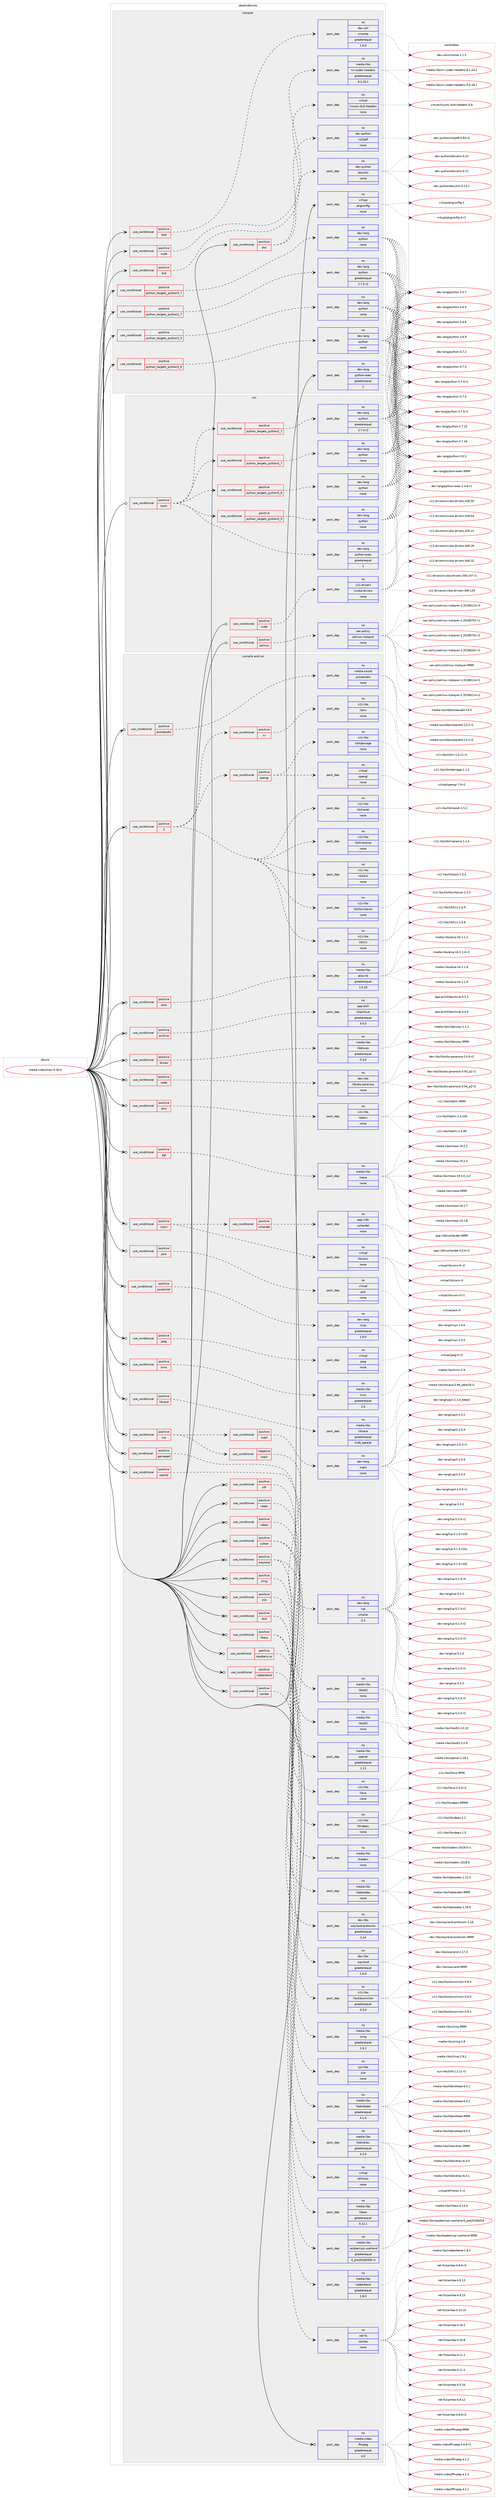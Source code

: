 digraph prolog {

# *************
# Graph options
# *************

newrank=true;
concentrate=true;
compound=true;
graph [rankdir=LR,fontname=Helvetica,fontsize=10,ranksep=1.5];#, ranksep=2.5, nodesep=0.2];
edge  [arrowhead=vee];
node  [fontname=Helvetica,fontsize=10];

# **********
# The ebuild
# **********

subgraph cluster_leftcol {
color=gray;
rank=same;
label=<<i>ebuild</i>>;
id [label="media-video/mpv-0.30.0", color=red, width=4, href="../media-video/mpv-0.30.0.svg"];
}

# ****************
# The dependencies
# ****************

subgraph cluster_midcol {
color=gray;
label=<<i>dependencies</i>>;
subgraph cluster_compile {
fillcolor="#eeeeee";
style=filled;
label=<<i>compile</i>>;
subgraph cond196805 {
dependency809016 [label=<<TABLE BORDER="0" CELLBORDER="1" CELLSPACING="0" CELLPADDING="4"><TR><TD ROWSPAN="3" CELLPADDING="10">use_conditional</TD></TR><TR><TD>positive</TD></TR><TR><TD>cuda</TD></TR></TABLE>>, shape=none, color=red];
subgraph pack598105 {
dependency809017 [label=<<TABLE BORDER="0" CELLBORDER="1" CELLSPACING="0" CELLPADDING="4" WIDTH="220"><TR><TD ROWSPAN="6" CELLPADDING="30">pack_dep</TD></TR><TR><TD WIDTH="110">no</TD></TR><TR><TD>media-libs</TD></TR><TR><TD>nv-codec-headers</TD></TR><TR><TD>greaterequal</TD></TR><TR><TD>8.1.24.1</TD></TR></TABLE>>, shape=none, color=blue];
}
dependency809016:e -> dependency809017:w [weight=20,style="dashed",arrowhead="vee"];
}
id:e -> dependency809016:w [weight=20,style="solid",arrowhead="vee"];
subgraph cond196806 {
dependency809018 [label=<<TABLE BORDER="0" CELLBORDER="1" CELLSPACING="0" CELLPADDING="4"><TR><TD ROWSPAN="3" CELLPADDING="10">use_conditional</TD></TR><TR><TD>positive</TD></TR><TR><TD>doc</TD></TR></TABLE>>, shape=none, color=red];
subgraph pack598106 {
dependency809019 [label=<<TABLE BORDER="0" CELLBORDER="1" CELLSPACING="0" CELLPADDING="4" WIDTH="220"><TR><TD ROWSPAN="6" CELLPADDING="30">pack_dep</TD></TR><TR><TD WIDTH="110">no</TD></TR><TR><TD>dev-python</TD></TR><TR><TD>docutils</TD></TR><TR><TD>none</TD></TR><TR><TD></TD></TR></TABLE>>, shape=none, color=blue];
}
dependency809018:e -> dependency809019:w [weight=20,style="dashed",arrowhead="vee"];
subgraph pack598107 {
dependency809020 [label=<<TABLE BORDER="0" CELLBORDER="1" CELLSPACING="0" CELLPADDING="4" WIDTH="220"><TR><TD ROWSPAN="6" CELLPADDING="30">pack_dep</TD></TR><TR><TD WIDTH="110">no</TD></TR><TR><TD>dev-python</TD></TR><TR><TD>rst2pdf</TD></TR><TR><TD>none</TD></TR><TR><TD></TD></TR></TABLE>>, shape=none, color=blue];
}
dependency809018:e -> dependency809020:w [weight=20,style="dashed",arrowhead="vee"];
}
id:e -> dependency809018:w [weight=20,style="solid",arrowhead="vee"];
subgraph cond196807 {
dependency809021 [label=<<TABLE BORDER="0" CELLBORDER="1" CELLSPACING="0" CELLPADDING="4"><TR><TD ROWSPAN="3" CELLPADDING="10">use_conditional</TD></TR><TR><TD>positive</TD></TR><TR><TD>dvb</TD></TR></TABLE>>, shape=none, color=red];
subgraph pack598108 {
dependency809022 [label=<<TABLE BORDER="0" CELLBORDER="1" CELLSPACING="0" CELLPADDING="4" WIDTH="220"><TR><TD ROWSPAN="6" CELLPADDING="30">pack_dep</TD></TR><TR><TD WIDTH="110">no</TD></TR><TR><TD>virtual</TD></TR><TR><TD>linuxtv-dvb-headers</TD></TR><TR><TD>none</TD></TR><TR><TD></TD></TR></TABLE>>, shape=none, color=blue];
}
dependency809021:e -> dependency809022:w [weight=20,style="dashed",arrowhead="vee"];
}
id:e -> dependency809021:w [weight=20,style="solid",arrowhead="vee"];
subgraph cond196808 {
dependency809023 [label=<<TABLE BORDER="0" CELLBORDER="1" CELLSPACING="0" CELLPADDING="4"><TR><TD ROWSPAN="3" CELLPADDING="10">use_conditional</TD></TR><TR><TD>positive</TD></TR><TR><TD>python_targets_python2_7</TD></TR></TABLE>>, shape=none, color=red];
subgraph pack598109 {
dependency809024 [label=<<TABLE BORDER="0" CELLBORDER="1" CELLSPACING="0" CELLPADDING="4" WIDTH="220"><TR><TD ROWSPAN="6" CELLPADDING="30">pack_dep</TD></TR><TR><TD WIDTH="110">no</TD></TR><TR><TD>dev-lang</TD></TR><TR><TD>python</TD></TR><TR><TD>greaterequal</TD></TR><TR><TD>2.7.5-r2</TD></TR></TABLE>>, shape=none, color=blue];
}
dependency809023:e -> dependency809024:w [weight=20,style="dashed",arrowhead="vee"];
}
id:e -> dependency809023:w [weight=20,style="solid",arrowhead="vee"];
subgraph cond196809 {
dependency809025 [label=<<TABLE BORDER="0" CELLBORDER="1" CELLSPACING="0" CELLPADDING="4"><TR><TD ROWSPAN="3" CELLPADDING="10">use_conditional</TD></TR><TR><TD>positive</TD></TR><TR><TD>python_targets_python3_5</TD></TR></TABLE>>, shape=none, color=red];
subgraph pack598110 {
dependency809026 [label=<<TABLE BORDER="0" CELLBORDER="1" CELLSPACING="0" CELLPADDING="4" WIDTH="220"><TR><TD ROWSPAN="6" CELLPADDING="30">pack_dep</TD></TR><TR><TD WIDTH="110">no</TD></TR><TR><TD>dev-lang</TD></TR><TR><TD>python</TD></TR><TR><TD>none</TD></TR><TR><TD></TD></TR></TABLE>>, shape=none, color=blue];
}
dependency809025:e -> dependency809026:w [weight=20,style="dashed",arrowhead="vee"];
}
id:e -> dependency809025:w [weight=20,style="solid",arrowhead="vee"];
subgraph cond196810 {
dependency809027 [label=<<TABLE BORDER="0" CELLBORDER="1" CELLSPACING="0" CELLPADDING="4"><TR><TD ROWSPAN="3" CELLPADDING="10">use_conditional</TD></TR><TR><TD>positive</TD></TR><TR><TD>python_targets_python3_6</TD></TR></TABLE>>, shape=none, color=red];
subgraph pack598111 {
dependency809028 [label=<<TABLE BORDER="0" CELLBORDER="1" CELLSPACING="0" CELLPADDING="4" WIDTH="220"><TR><TD ROWSPAN="6" CELLPADDING="30">pack_dep</TD></TR><TR><TD WIDTH="110">no</TD></TR><TR><TD>dev-lang</TD></TR><TR><TD>python</TD></TR><TR><TD>none</TD></TR><TR><TD></TD></TR></TABLE>>, shape=none, color=blue];
}
dependency809027:e -> dependency809028:w [weight=20,style="dashed",arrowhead="vee"];
}
id:e -> dependency809027:w [weight=20,style="solid",arrowhead="vee"];
subgraph cond196811 {
dependency809029 [label=<<TABLE BORDER="0" CELLBORDER="1" CELLSPACING="0" CELLPADDING="4"><TR><TD ROWSPAN="3" CELLPADDING="10">use_conditional</TD></TR><TR><TD>positive</TD></TR><TR><TD>python_targets_python3_7</TD></TR></TABLE>>, shape=none, color=red];
subgraph pack598112 {
dependency809030 [label=<<TABLE BORDER="0" CELLBORDER="1" CELLSPACING="0" CELLPADDING="4" WIDTH="220"><TR><TD ROWSPAN="6" CELLPADDING="30">pack_dep</TD></TR><TR><TD WIDTH="110">no</TD></TR><TR><TD>dev-lang</TD></TR><TR><TD>python</TD></TR><TR><TD>none</TD></TR><TR><TD></TD></TR></TABLE>>, shape=none, color=blue];
}
dependency809029:e -> dependency809030:w [weight=20,style="dashed",arrowhead="vee"];
}
id:e -> dependency809029:w [weight=20,style="solid",arrowhead="vee"];
subgraph cond196812 {
dependency809031 [label=<<TABLE BORDER="0" CELLBORDER="1" CELLSPACING="0" CELLPADDING="4"><TR><TD ROWSPAN="3" CELLPADDING="10">use_conditional</TD></TR><TR><TD>positive</TD></TR><TR><TD>test</TD></TR></TABLE>>, shape=none, color=red];
subgraph pack598113 {
dependency809032 [label=<<TABLE BORDER="0" CELLBORDER="1" CELLSPACING="0" CELLPADDING="4" WIDTH="220"><TR><TD ROWSPAN="6" CELLPADDING="30">pack_dep</TD></TR><TR><TD WIDTH="110">no</TD></TR><TR><TD>dev-util</TD></TR><TR><TD>cmocka</TD></TR><TR><TD>greaterequal</TD></TR><TR><TD>1.0.0</TD></TR></TABLE>>, shape=none, color=blue];
}
dependency809031:e -> dependency809032:w [weight=20,style="dashed",arrowhead="vee"];
}
id:e -> dependency809031:w [weight=20,style="solid",arrowhead="vee"];
subgraph pack598114 {
dependency809033 [label=<<TABLE BORDER="0" CELLBORDER="1" CELLSPACING="0" CELLPADDING="4" WIDTH="220"><TR><TD ROWSPAN="6" CELLPADDING="30">pack_dep</TD></TR><TR><TD WIDTH="110">no</TD></TR><TR><TD>dev-lang</TD></TR><TR><TD>python-exec</TD></TR><TR><TD>greaterequal</TD></TR><TR><TD>2</TD></TR></TABLE>>, shape=none, color=blue];
}
id:e -> dependency809033:w [weight=20,style="solid",arrowhead="vee"];
subgraph pack598115 {
dependency809034 [label=<<TABLE BORDER="0" CELLBORDER="1" CELLSPACING="0" CELLPADDING="4" WIDTH="220"><TR><TD ROWSPAN="6" CELLPADDING="30">pack_dep</TD></TR><TR><TD WIDTH="110">no</TD></TR><TR><TD>virtual</TD></TR><TR><TD>pkgconfig</TD></TR><TR><TD>none</TD></TR><TR><TD></TD></TR></TABLE>>, shape=none, color=blue];
}
id:e -> dependency809034:w [weight=20,style="solid",arrowhead="vee"];
}
subgraph cluster_compileandrun {
fillcolor="#eeeeee";
style=filled;
label=<<i>compile and run</i>>;
subgraph cond196813 {
dependency809035 [label=<<TABLE BORDER="0" CELLBORDER="1" CELLSPACING="0" CELLPADDING="4"><TR><TD ROWSPAN="3" CELLPADDING="10">use_conditional</TD></TR><TR><TD>positive</TD></TR><TR><TD>X</TD></TR></TABLE>>, shape=none, color=red];
subgraph pack598116 {
dependency809036 [label=<<TABLE BORDER="0" CELLBORDER="1" CELLSPACING="0" CELLPADDING="4" WIDTH="220"><TR><TD ROWSPAN="6" CELLPADDING="30">pack_dep</TD></TR><TR><TD WIDTH="110">no</TD></TR><TR><TD>x11-libs</TD></TR><TR><TD>libX11</TD></TR><TR><TD>none</TD></TR><TR><TD></TD></TR></TABLE>>, shape=none, color=blue];
}
dependency809035:e -> dependency809036:w [weight=20,style="dashed",arrowhead="vee"];
subgraph pack598117 {
dependency809037 [label=<<TABLE BORDER="0" CELLBORDER="1" CELLSPACING="0" CELLPADDING="4" WIDTH="220"><TR><TD ROWSPAN="6" CELLPADDING="30">pack_dep</TD></TR><TR><TD WIDTH="110">no</TD></TR><TR><TD>x11-libs</TD></TR><TR><TD>libXScrnSaver</TD></TR><TR><TD>none</TD></TR><TR><TD></TD></TR></TABLE>>, shape=none, color=blue];
}
dependency809035:e -> dependency809037:w [weight=20,style="dashed",arrowhead="vee"];
subgraph pack598118 {
dependency809038 [label=<<TABLE BORDER="0" CELLBORDER="1" CELLSPACING="0" CELLPADDING="4" WIDTH="220"><TR><TD ROWSPAN="6" CELLPADDING="30">pack_dep</TD></TR><TR><TD WIDTH="110">no</TD></TR><TR><TD>x11-libs</TD></TR><TR><TD>libXext</TD></TR><TR><TD>none</TD></TR><TR><TD></TD></TR></TABLE>>, shape=none, color=blue];
}
dependency809035:e -> dependency809038:w [weight=20,style="dashed",arrowhead="vee"];
subgraph pack598119 {
dependency809039 [label=<<TABLE BORDER="0" CELLBORDER="1" CELLSPACING="0" CELLPADDING="4" WIDTH="220"><TR><TD ROWSPAN="6" CELLPADDING="30">pack_dep</TD></TR><TR><TD WIDTH="110">no</TD></TR><TR><TD>x11-libs</TD></TR><TR><TD>libXinerama</TD></TR><TR><TD>none</TD></TR><TR><TD></TD></TR></TABLE>>, shape=none, color=blue];
}
dependency809035:e -> dependency809039:w [weight=20,style="dashed",arrowhead="vee"];
subgraph pack598120 {
dependency809040 [label=<<TABLE BORDER="0" CELLBORDER="1" CELLSPACING="0" CELLPADDING="4" WIDTH="220"><TR><TD ROWSPAN="6" CELLPADDING="30">pack_dep</TD></TR><TR><TD WIDTH="110">no</TD></TR><TR><TD>x11-libs</TD></TR><TR><TD>libXrandr</TD></TR><TR><TD>none</TD></TR><TR><TD></TD></TR></TABLE>>, shape=none, color=blue];
}
dependency809035:e -> dependency809040:w [weight=20,style="dashed",arrowhead="vee"];
subgraph cond196814 {
dependency809041 [label=<<TABLE BORDER="0" CELLBORDER="1" CELLSPACING="0" CELLPADDING="4"><TR><TD ROWSPAN="3" CELLPADDING="10">use_conditional</TD></TR><TR><TD>positive</TD></TR><TR><TD>opengl</TD></TR></TABLE>>, shape=none, color=red];
subgraph pack598121 {
dependency809042 [label=<<TABLE BORDER="0" CELLBORDER="1" CELLSPACING="0" CELLPADDING="4" WIDTH="220"><TR><TD ROWSPAN="6" CELLPADDING="30">pack_dep</TD></TR><TR><TD WIDTH="110">no</TD></TR><TR><TD>x11-libs</TD></TR><TR><TD>libXdamage</TD></TR><TR><TD>none</TD></TR><TR><TD></TD></TR></TABLE>>, shape=none, color=blue];
}
dependency809041:e -> dependency809042:w [weight=20,style="dashed",arrowhead="vee"];
subgraph pack598122 {
dependency809043 [label=<<TABLE BORDER="0" CELLBORDER="1" CELLSPACING="0" CELLPADDING="4" WIDTH="220"><TR><TD ROWSPAN="6" CELLPADDING="30">pack_dep</TD></TR><TR><TD WIDTH="110">no</TD></TR><TR><TD>virtual</TD></TR><TR><TD>opengl</TD></TR><TR><TD>none</TD></TR><TR><TD></TD></TR></TABLE>>, shape=none, color=blue];
}
dependency809041:e -> dependency809043:w [weight=20,style="dashed",arrowhead="vee"];
}
dependency809035:e -> dependency809041:w [weight=20,style="dashed",arrowhead="vee"];
subgraph cond196815 {
dependency809044 [label=<<TABLE BORDER="0" CELLBORDER="1" CELLSPACING="0" CELLPADDING="4"><TR><TD ROWSPAN="3" CELLPADDING="10">use_conditional</TD></TR><TR><TD>positive</TD></TR><TR><TD>xv</TD></TR></TABLE>>, shape=none, color=red];
subgraph pack598123 {
dependency809045 [label=<<TABLE BORDER="0" CELLBORDER="1" CELLSPACING="0" CELLPADDING="4" WIDTH="220"><TR><TD ROWSPAN="6" CELLPADDING="30">pack_dep</TD></TR><TR><TD WIDTH="110">no</TD></TR><TR><TD>x11-libs</TD></TR><TR><TD>libXv</TD></TR><TR><TD>none</TD></TR><TR><TD></TD></TR></TABLE>>, shape=none, color=blue];
}
dependency809044:e -> dependency809045:w [weight=20,style="dashed",arrowhead="vee"];
}
dependency809035:e -> dependency809044:w [weight=20,style="dashed",arrowhead="vee"];
}
id:e -> dependency809035:w [weight=20,style="solid",arrowhead="odotvee"];
subgraph cond196816 {
dependency809046 [label=<<TABLE BORDER="0" CELLBORDER="1" CELLSPACING="0" CELLPADDING="4"><TR><TD ROWSPAN="3" CELLPADDING="10">use_conditional</TD></TR><TR><TD>positive</TD></TR><TR><TD>alsa</TD></TR></TABLE>>, shape=none, color=red];
subgraph pack598124 {
dependency809047 [label=<<TABLE BORDER="0" CELLBORDER="1" CELLSPACING="0" CELLPADDING="4" WIDTH="220"><TR><TD ROWSPAN="6" CELLPADDING="30">pack_dep</TD></TR><TR><TD WIDTH="110">no</TD></TR><TR><TD>media-libs</TD></TR><TR><TD>alsa-lib</TD></TR><TR><TD>greaterequal</TD></TR><TR><TD>1.0.18</TD></TR></TABLE>>, shape=none, color=blue];
}
dependency809046:e -> dependency809047:w [weight=20,style="dashed",arrowhead="vee"];
}
id:e -> dependency809046:w [weight=20,style="solid",arrowhead="odotvee"];
subgraph cond196817 {
dependency809048 [label=<<TABLE BORDER="0" CELLBORDER="1" CELLSPACING="0" CELLPADDING="4"><TR><TD ROWSPAN="3" CELLPADDING="10">use_conditional</TD></TR><TR><TD>positive</TD></TR><TR><TD>archive</TD></TR></TABLE>>, shape=none, color=red];
subgraph pack598125 {
dependency809049 [label=<<TABLE BORDER="0" CELLBORDER="1" CELLSPACING="0" CELLPADDING="4" WIDTH="220"><TR><TD ROWSPAN="6" CELLPADDING="30">pack_dep</TD></TR><TR><TD WIDTH="110">no</TD></TR><TR><TD>app-arch</TD></TR><TR><TD>libarchive</TD></TR><TR><TD>greaterequal</TD></TR><TR><TD>3.0.0</TD></TR></TABLE>>, shape=none, color=blue];
}
dependency809048:e -> dependency809049:w [weight=20,style="dashed",arrowhead="vee"];
}
id:e -> dependency809048:w [weight=20,style="solid",arrowhead="odotvee"];
subgraph cond196818 {
dependency809050 [label=<<TABLE BORDER="0" CELLBORDER="1" CELLSPACING="0" CELLPADDING="4"><TR><TD ROWSPAN="3" CELLPADDING="10">use_conditional</TD></TR><TR><TD>positive</TD></TR><TR><TD>bluray</TD></TR></TABLE>>, shape=none, color=red];
subgraph pack598126 {
dependency809051 [label=<<TABLE BORDER="0" CELLBORDER="1" CELLSPACING="0" CELLPADDING="4" WIDTH="220"><TR><TD ROWSPAN="6" CELLPADDING="30">pack_dep</TD></TR><TR><TD WIDTH="110">no</TD></TR><TR><TD>media-libs</TD></TR><TR><TD>libbluray</TD></TR><TR><TD>greaterequal</TD></TR><TR><TD>0.3.0</TD></TR></TABLE>>, shape=none, color=blue];
}
dependency809050:e -> dependency809051:w [weight=20,style="dashed",arrowhead="vee"];
}
id:e -> dependency809050:w [weight=20,style="solid",arrowhead="odotvee"];
subgraph cond196819 {
dependency809052 [label=<<TABLE BORDER="0" CELLBORDER="1" CELLSPACING="0" CELLPADDING="4"><TR><TD ROWSPAN="3" CELLPADDING="10">use_conditional</TD></TR><TR><TD>positive</TD></TR><TR><TD>cdda</TD></TR></TABLE>>, shape=none, color=red];
subgraph pack598127 {
dependency809053 [label=<<TABLE BORDER="0" CELLBORDER="1" CELLSPACING="0" CELLPADDING="4" WIDTH="220"><TR><TD ROWSPAN="6" CELLPADDING="30">pack_dep</TD></TR><TR><TD WIDTH="110">no</TD></TR><TR><TD>dev-libs</TD></TR><TR><TD>libcdio-paranoia</TD></TR><TR><TD>none</TD></TR><TR><TD></TD></TR></TABLE>>, shape=none, color=blue];
}
dependency809052:e -> dependency809053:w [weight=20,style="dashed",arrowhead="vee"];
}
id:e -> dependency809052:w [weight=20,style="solid",arrowhead="odotvee"];
subgraph cond196820 {
dependency809054 [label=<<TABLE BORDER="0" CELLBORDER="1" CELLSPACING="0" CELLPADDING="4"><TR><TD ROWSPAN="3" CELLPADDING="10">use_conditional</TD></TR><TR><TD>positive</TD></TR><TR><TD>drm</TD></TR></TABLE>>, shape=none, color=red];
subgraph pack598128 {
dependency809055 [label=<<TABLE BORDER="0" CELLBORDER="1" CELLSPACING="0" CELLPADDING="4" WIDTH="220"><TR><TD ROWSPAN="6" CELLPADDING="30">pack_dep</TD></TR><TR><TD WIDTH="110">no</TD></TR><TR><TD>x11-libs</TD></TR><TR><TD>libdrm</TD></TR><TR><TD>none</TD></TR><TR><TD></TD></TR></TABLE>>, shape=none, color=blue];
}
dependency809054:e -> dependency809055:w [weight=20,style="dashed",arrowhead="vee"];
}
id:e -> dependency809054:w [weight=20,style="solid",arrowhead="odotvee"];
subgraph cond196821 {
dependency809056 [label=<<TABLE BORDER="0" CELLBORDER="1" CELLSPACING="0" CELLPADDING="4"><TR><TD ROWSPAN="3" CELLPADDING="10">use_conditional</TD></TR><TR><TD>positive</TD></TR><TR><TD>dvd</TD></TR></TABLE>>, shape=none, color=red];
subgraph pack598129 {
dependency809057 [label=<<TABLE BORDER="0" CELLBORDER="1" CELLSPACING="0" CELLPADDING="4" WIDTH="220"><TR><TD ROWSPAN="6" CELLPADDING="30">pack_dep</TD></TR><TR><TD WIDTH="110">no</TD></TR><TR><TD>media-libs</TD></TR><TR><TD>libdvdnav</TD></TR><TR><TD>greaterequal</TD></TR><TR><TD>4.2.0</TD></TR></TABLE>>, shape=none, color=blue];
}
dependency809056:e -> dependency809057:w [weight=20,style="dashed",arrowhead="vee"];
subgraph pack598130 {
dependency809058 [label=<<TABLE BORDER="0" CELLBORDER="1" CELLSPACING="0" CELLPADDING="4" WIDTH="220"><TR><TD ROWSPAN="6" CELLPADDING="30">pack_dep</TD></TR><TR><TD WIDTH="110">no</TD></TR><TR><TD>media-libs</TD></TR><TR><TD>libdvdread</TD></TR><TR><TD>greaterequal</TD></TR><TR><TD>4.1.0</TD></TR></TABLE>>, shape=none, color=blue];
}
dependency809056:e -> dependency809058:w [weight=20,style="dashed",arrowhead="vee"];
}
id:e -> dependency809056:w [weight=20,style="solid",arrowhead="odotvee"];
subgraph cond196822 {
dependency809059 [label=<<TABLE BORDER="0" CELLBORDER="1" CELLSPACING="0" CELLPADDING="4"><TR><TD ROWSPAN="3" CELLPADDING="10">use_conditional</TD></TR><TR><TD>positive</TD></TR><TR><TD>egl</TD></TR></TABLE>>, shape=none, color=red];
subgraph pack598131 {
dependency809060 [label=<<TABLE BORDER="0" CELLBORDER="1" CELLSPACING="0" CELLPADDING="4" WIDTH="220"><TR><TD ROWSPAN="6" CELLPADDING="30">pack_dep</TD></TR><TR><TD WIDTH="110">no</TD></TR><TR><TD>media-libs</TD></TR><TR><TD>mesa</TD></TR><TR><TD>none</TD></TR><TR><TD></TD></TR></TABLE>>, shape=none, color=blue];
}
dependency809059:e -> dependency809060:w [weight=20,style="dashed",arrowhead="vee"];
}
id:e -> dependency809059:w [weight=20,style="solid",arrowhead="odotvee"];
subgraph cond196823 {
dependency809061 [label=<<TABLE BORDER="0" CELLBORDER="1" CELLSPACING="0" CELLPADDING="4"><TR><TD ROWSPAN="3" CELLPADDING="10">use_conditional</TD></TR><TR><TD>positive</TD></TR><TR><TD>gamepad</TD></TR></TABLE>>, shape=none, color=red];
subgraph pack598132 {
dependency809062 [label=<<TABLE BORDER="0" CELLBORDER="1" CELLSPACING="0" CELLPADDING="4" WIDTH="220"><TR><TD ROWSPAN="6" CELLPADDING="30">pack_dep</TD></TR><TR><TD WIDTH="110">no</TD></TR><TR><TD>media-libs</TD></TR><TR><TD>libsdl2</TD></TR><TR><TD>none</TD></TR><TR><TD></TD></TR></TABLE>>, shape=none, color=blue];
}
dependency809061:e -> dependency809062:w [weight=20,style="dashed",arrowhead="vee"];
}
id:e -> dependency809061:w [weight=20,style="solid",arrowhead="odotvee"];
subgraph cond196824 {
dependency809063 [label=<<TABLE BORDER="0" CELLBORDER="1" CELLSPACING="0" CELLPADDING="4"><TR><TD ROWSPAN="3" CELLPADDING="10">use_conditional</TD></TR><TR><TD>positive</TD></TR><TR><TD>iconv</TD></TR></TABLE>>, shape=none, color=red];
subgraph pack598133 {
dependency809064 [label=<<TABLE BORDER="0" CELLBORDER="1" CELLSPACING="0" CELLPADDING="4" WIDTH="220"><TR><TD ROWSPAN="6" CELLPADDING="30">pack_dep</TD></TR><TR><TD WIDTH="110">no</TD></TR><TR><TD>virtual</TD></TR><TR><TD>libiconv</TD></TR><TR><TD>none</TD></TR><TR><TD></TD></TR></TABLE>>, shape=none, color=blue];
}
dependency809063:e -> dependency809064:w [weight=20,style="dashed",arrowhead="vee"];
subgraph cond196825 {
dependency809065 [label=<<TABLE BORDER="0" CELLBORDER="1" CELLSPACING="0" CELLPADDING="4"><TR><TD ROWSPAN="3" CELLPADDING="10">use_conditional</TD></TR><TR><TD>positive</TD></TR><TR><TD>uchardet</TD></TR></TABLE>>, shape=none, color=red];
subgraph pack598134 {
dependency809066 [label=<<TABLE BORDER="0" CELLBORDER="1" CELLSPACING="0" CELLPADDING="4" WIDTH="220"><TR><TD ROWSPAN="6" CELLPADDING="30">pack_dep</TD></TR><TR><TD WIDTH="110">no</TD></TR><TR><TD>app-i18n</TD></TR><TR><TD>uchardet</TD></TR><TR><TD>none</TD></TR><TR><TD></TD></TR></TABLE>>, shape=none, color=blue];
}
dependency809065:e -> dependency809066:w [weight=20,style="dashed",arrowhead="vee"];
}
dependency809063:e -> dependency809065:w [weight=20,style="dashed",arrowhead="vee"];
}
id:e -> dependency809063:w [weight=20,style="solid",arrowhead="odotvee"];
subgraph cond196826 {
dependency809067 [label=<<TABLE BORDER="0" CELLBORDER="1" CELLSPACING="0" CELLPADDING="4"><TR><TD ROWSPAN="3" CELLPADDING="10">use_conditional</TD></TR><TR><TD>positive</TD></TR><TR><TD>jack</TD></TR></TABLE>>, shape=none, color=red];
subgraph pack598135 {
dependency809068 [label=<<TABLE BORDER="0" CELLBORDER="1" CELLSPACING="0" CELLPADDING="4" WIDTH="220"><TR><TD ROWSPAN="6" CELLPADDING="30">pack_dep</TD></TR><TR><TD WIDTH="110">no</TD></TR><TR><TD>virtual</TD></TR><TR><TD>jack</TD></TR><TR><TD>none</TD></TR><TR><TD></TD></TR></TABLE>>, shape=none, color=blue];
}
dependency809067:e -> dependency809068:w [weight=20,style="dashed",arrowhead="vee"];
}
id:e -> dependency809067:w [weight=20,style="solid",arrowhead="odotvee"];
subgraph cond196827 {
dependency809069 [label=<<TABLE BORDER="0" CELLBORDER="1" CELLSPACING="0" CELLPADDING="4"><TR><TD ROWSPAN="3" CELLPADDING="10">use_conditional</TD></TR><TR><TD>positive</TD></TR><TR><TD>javascript</TD></TR></TABLE>>, shape=none, color=red];
subgraph pack598136 {
dependency809070 [label=<<TABLE BORDER="0" CELLBORDER="1" CELLSPACING="0" CELLPADDING="4" WIDTH="220"><TR><TD ROWSPAN="6" CELLPADDING="30">pack_dep</TD></TR><TR><TD WIDTH="110">no</TD></TR><TR><TD>dev-lang</TD></TR><TR><TD>mujs</TD></TR><TR><TD>greaterequal</TD></TR><TR><TD>1.0.0</TD></TR></TABLE>>, shape=none, color=blue];
}
dependency809069:e -> dependency809070:w [weight=20,style="dashed",arrowhead="vee"];
}
id:e -> dependency809069:w [weight=20,style="solid",arrowhead="odotvee"];
subgraph cond196828 {
dependency809071 [label=<<TABLE BORDER="0" CELLBORDER="1" CELLSPACING="0" CELLPADDING="4"><TR><TD ROWSPAN="3" CELLPADDING="10">use_conditional</TD></TR><TR><TD>positive</TD></TR><TR><TD>jpeg</TD></TR></TABLE>>, shape=none, color=red];
subgraph pack598137 {
dependency809072 [label=<<TABLE BORDER="0" CELLBORDER="1" CELLSPACING="0" CELLPADDING="4" WIDTH="220"><TR><TD ROWSPAN="6" CELLPADDING="30">pack_dep</TD></TR><TR><TD WIDTH="110">no</TD></TR><TR><TD>virtual</TD></TR><TR><TD>jpeg</TD></TR><TR><TD>none</TD></TR><TR><TD></TD></TR></TABLE>>, shape=none, color=blue];
}
dependency809071:e -> dependency809072:w [weight=20,style="dashed",arrowhead="vee"];
}
id:e -> dependency809071:w [weight=20,style="solid",arrowhead="odotvee"];
subgraph cond196829 {
dependency809073 [label=<<TABLE BORDER="0" CELLBORDER="1" CELLSPACING="0" CELLPADDING="4"><TR><TD ROWSPAN="3" CELLPADDING="10">use_conditional</TD></TR><TR><TD>positive</TD></TR><TR><TD>lcms</TD></TR></TABLE>>, shape=none, color=red];
subgraph pack598138 {
dependency809074 [label=<<TABLE BORDER="0" CELLBORDER="1" CELLSPACING="0" CELLPADDING="4" WIDTH="220"><TR><TD ROWSPAN="6" CELLPADDING="30">pack_dep</TD></TR><TR><TD WIDTH="110">no</TD></TR><TR><TD>media-libs</TD></TR><TR><TD>lcms</TD></TR><TR><TD>greaterequal</TD></TR><TR><TD>2.6</TD></TR></TABLE>>, shape=none, color=blue];
}
dependency809073:e -> dependency809074:w [weight=20,style="dashed",arrowhead="vee"];
}
id:e -> dependency809073:w [weight=20,style="solid",arrowhead="odotvee"];
subgraph cond196830 {
dependency809075 [label=<<TABLE BORDER="0" CELLBORDER="1" CELLSPACING="0" CELLPADDING="4"><TR><TD ROWSPAN="3" CELLPADDING="10">use_conditional</TD></TR><TR><TD>positive</TD></TR><TR><TD>libass</TD></TR></TABLE>>, shape=none, color=red];
subgraph pack598139 {
dependency809076 [label=<<TABLE BORDER="0" CELLBORDER="1" CELLSPACING="0" CELLPADDING="4" WIDTH="220"><TR><TD ROWSPAN="6" CELLPADDING="30">pack_dep</TD></TR><TR><TD WIDTH="110">no</TD></TR><TR><TD>media-libs</TD></TR><TR><TD>libass</TD></TR><TR><TD>greaterequal</TD></TR><TR><TD>0.12.1</TD></TR></TABLE>>, shape=none, color=blue];
}
dependency809075:e -> dependency809076:w [weight=20,style="dashed",arrowhead="vee"];
subgraph pack598140 {
dependency809077 [label=<<TABLE BORDER="0" CELLBORDER="1" CELLSPACING="0" CELLPADDING="4" WIDTH="220"><TR><TD ROWSPAN="6" CELLPADDING="30">pack_dep</TD></TR><TR><TD WIDTH="110">no</TD></TR><TR><TD>virtual</TD></TR><TR><TD>ttf-fonts</TD></TR><TR><TD>none</TD></TR><TR><TD></TD></TR></TABLE>>, shape=none, color=blue];
}
dependency809075:e -> dependency809077:w [weight=20,style="dashed",arrowhead="vee"];
}
id:e -> dependency809075:w [weight=20,style="solid",arrowhead="odotvee"];
subgraph cond196831 {
dependency809078 [label=<<TABLE BORDER="0" CELLBORDER="1" CELLSPACING="0" CELLPADDING="4"><TR><TD ROWSPAN="3" CELLPADDING="10">use_conditional</TD></TR><TR><TD>positive</TD></TR><TR><TD>libcaca</TD></TR></TABLE>>, shape=none, color=red];
subgraph pack598141 {
dependency809079 [label=<<TABLE BORDER="0" CELLBORDER="1" CELLSPACING="0" CELLPADDING="4" WIDTH="220"><TR><TD ROWSPAN="6" CELLPADDING="30">pack_dep</TD></TR><TR><TD WIDTH="110">no</TD></TR><TR><TD>media-libs</TD></TR><TR><TD>libcaca</TD></TR><TR><TD>greaterequal</TD></TR><TR><TD>0.99_beta18</TD></TR></TABLE>>, shape=none, color=blue];
}
dependency809078:e -> dependency809079:w [weight=20,style="dashed",arrowhead="vee"];
}
id:e -> dependency809078:w [weight=20,style="solid",arrowhead="odotvee"];
subgraph cond196832 {
dependency809080 [label=<<TABLE BORDER="0" CELLBORDER="1" CELLSPACING="0" CELLPADDING="4"><TR><TD ROWSPAN="3" CELLPADDING="10">use_conditional</TD></TR><TR><TD>positive</TD></TR><TR><TD>lua</TD></TR></TABLE>>, shape=none, color=red];
subgraph cond196833 {
dependency809081 [label=<<TABLE BORDER="0" CELLBORDER="1" CELLSPACING="0" CELLPADDING="4"><TR><TD ROWSPAN="3" CELLPADDING="10">use_conditional</TD></TR><TR><TD>negative</TD></TR><TR><TD>luajit</TD></TR></TABLE>>, shape=none, color=red];
subgraph pack598142 {
dependency809082 [label=<<TABLE BORDER="0" CELLBORDER="1" CELLSPACING="0" CELLPADDING="4" WIDTH="220"><TR><TD ROWSPAN="6" CELLPADDING="30">pack_dep</TD></TR><TR><TD WIDTH="110">no</TD></TR><TR><TD>dev-lang</TD></TR><TR><TD>lua</TD></TR><TR><TD>smaller</TD></TR><TR><TD>5.3</TD></TR></TABLE>>, shape=none, color=blue];
}
dependency809081:e -> dependency809082:w [weight=20,style="dashed",arrowhead="vee"];
}
dependency809080:e -> dependency809081:w [weight=20,style="dashed",arrowhead="vee"];
subgraph cond196834 {
dependency809083 [label=<<TABLE BORDER="0" CELLBORDER="1" CELLSPACING="0" CELLPADDING="4"><TR><TD ROWSPAN="3" CELLPADDING="10">use_conditional</TD></TR><TR><TD>positive</TD></TR><TR><TD>luajit</TD></TR></TABLE>>, shape=none, color=red];
subgraph pack598143 {
dependency809084 [label=<<TABLE BORDER="0" CELLBORDER="1" CELLSPACING="0" CELLPADDING="4" WIDTH="220"><TR><TD ROWSPAN="6" CELLPADDING="30">pack_dep</TD></TR><TR><TD WIDTH="110">no</TD></TR><TR><TD>dev-lang</TD></TR><TR><TD>luajit</TD></TR><TR><TD>none</TD></TR><TR><TD></TD></TR></TABLE>>, shape=none, color=blue];
}
dependency809083:e -> dependency809084:w [weight=20,style="dashed",arrowhead="vee"];
}
dependency809080:e -> dependency809083:w [weight=20,style="dashed",arrowhead="vee"];
}
id:e -> dependency809080:w [weight=20,style="solid",arrowhead="odotvee"];
subgraph cond196835 {
dependency809085 [label=<<TABLE BORDER="0" CELLBORDER="1" CELLSPACING="0" CELLPADDING="4"><TR><TD ROWSPAN="3" CELLPADDING="10">use_conditional</TD></TR><TR><TD>positive</TD></TR><TR><TD>openal</TD></TR></TABLE>>, shape=none, color=red];
subgraph pack598144 {
dependency809086 [label=<<TABLE BORDER="0" CELLBORDER="1" CELLSPACING="0" CELLPADDING="4" WIDTH="220"><TR><TD ROWSPAN="6" CELLPADDING="30">pack_dep</TD></TR><TR><TD WIDTH="110">no</TD></TR><TR><TD>media-libs</TD></TR><TR><TD>openal</TD></TR><TR><TD>greaterequal</TD></TR><TR><TD>1.13</TD></TR></TABLE>>, shape=none, color=blue];
}
dependency809085:e -> dependency809086:w [weight=20,style="dashed",arrowhead="vee"];
}
id:e -> dependency809085:w [weight=20,style="solid",arrowhead="odotvee"];
subgraph cond196836 {
dependency809087 [label=<<TABLE BORDER="0" CELLBORDER="1" CELLSPACING="0" CELLPADDING="4"><TR><TD ROWSPAN="3" CELLPADDING="10">use_conditional</TD></TR><TR><TD>positive</TD></TR><TR><TD>pulseaudio</TD></TR></TABLE>>, shape=none, color=red];
subgraph pack598145 {
dependency809088 [label=<<TABLE BORDER="0" CELLBORDER="1" CELLSPACING="0" CELLPADDING="4" WIDTH="220"><TR><TD ROWSPAN="6" CELLPADDING="30">pack_dep</TD></TR><TR><TD WIDTH="110">no</TD></TR><TR><TD>media-sound</TD></TR><TR><TD>pulseaudio</TD></TR><TR><TD>none</TD></TR><TR><TD></TD></TR></TABLE>>, shape=none, color=blue];
}
dependency809087:e -> dependency809088:w [weight=20,style="dashed",arrowhead="vee"];
}
id:e -> dependency809087:w [weight=20,style="solid",arrowhead="odotvee"];
subgraph cond196837 {
dependency809089 [label=<<TABLE BORDER="0" CELLBORDER="1" CELLSPACING="0" CELLPADDING="4"><TR><TD ROWSPAN="3" CELLPADDING="10">use_conditional</TD></TR><TR><TD>positive</TD></TR><TR><TD>raspberry-pi</TD></TR></TABLE>>, shape=none, color=red];
subgraph pack598146 {
dependency809090 [label=<<TABLE BORDER="0" CELLBORDER="1" CELLSPACING="0" CELLPADDING="4" WIDTH="220"><TR><TD ROWSPAN="6" CELLPADDING="30">pack_dep</TD></TR><TR><TD WIDTH="110">no</TD></TR><TR><TD>media-libs</TD></TR><TR><TD>raspberrypi-userland</TD></TR><TR><TD>greaterequal</TD></TR><TR><TD>0_pre20160305-r1</TD></TR></TABLE>>, shape=none, color=blue];
}
dependency809089:e -> dependency809090:w [weight=20,style="dashed",arrowhead="vee"];
}
id:e -> dependency809089:w [weight=20,style="solid",arrowhead="odotvee"];
subgraph cond196838 {
dependency809091 [label=<<TABLE BORDER="0" CELLBORDER="1" CELLSPACING="0" CELLPADDING="4"><TR><TD ROWSPAN="3" CELLPADDING="10">use_conditional</TD></TR><TR><TD>positive</TD></TR><TR><TD>rubberband</TD></TR></TABLE>>, shape=none, color=red];
subgraph pack598147 {
dependency809092 [label=<<TABLE BORDER="0" CELLBORDER="1" CELLSPACING="0" CELLPADDING="4" WIDTH="220"><TR><TD ROWSPAN="6" CELLPADDING="30">pack_dep</TD></TR><TR><TD WIDTH="110">no</TD></TR><TR><TD>media-libs</TD></TR><TR><TD>rubberband</TD></TR><TR><TD>greaterequal</TD></TR><TR><TD>1.8.0</TD></TR></TABLE>>, shape=none, color=blue];
}
dependency809091:e -> dependency809092:w [weight=20,style="dashed",arrowhead="vee"];
}
id:e -> dependency809091:w [weight=20,style="solid",arrowhead="odotvee"];
subgraph cond196839 {
dependency809093 [label=<<TABLE BORDER="0" CELLBORDER="1" CELLSPACING="0" CELLPADDING="4"><TR><TD ROWSPAN="3" CELLPADDING="10">use_conditional</TD></TR><TR><TD>positive</TD></TR><TR><TD>samba</TD></TR></TABLE>>, shape=none, color=red];
subgraph pack598148 {
dependency809094 [label=<<TABLE BORDER="0" CELLBORDER="1" CELLSPACING="0" CELLPADDING="4" WIDTH="220"><TR><TD ROWSPAN="6" CELLPADDING="30">pack_dep</TD></TR><TR><TD WIDTH="110">no</TD></TR><TR><TD>net-fs</TD></TR><TR><TD>samba</TD></TR><TR><TD>none</TD></TR><TR><TD></TD></TR></TABLE>>, shape=none, color=blue];
}
dependency809093:e -> dependency809094:w [weight=20,style="dashed",arrowhead="vee"];
}
id:e -> dependency809093:w [weight=20,style="solid",arrowhead="odotvee"];
subgraph cond196840 {
dependency809095 [label=<<TABLE BORDER="0" CELLBORDER="1" CELLSPACING="0" CELLPADDING="4"><TR><TD ROWSPAN="3" CELLPADDING="10">use_conditional</TD></TR><TR><TD>positive</TD></TR><TR><TD>sdl</TD></TR></TABLE>>, shape=none, color=red];
subgraph pack598149 {
dependency809096 [label=<<TABLE BORDER="0" CELLBORDER="1" CELLSPACING="0" CELLPADDING="4" WIDTH="220"><TR><TD ROWSPAN="6" CELLPADDING="30">pack_dep</TD></TR><TR><TD WIDTH="110">no</TD></TR><TR><TD>media-libs</TD></TR><TR><TD>libsdl2</TD></TR><TR><TD>none</TD></TR><TR><TD></TD></TR></TABLE>>, shape=none, color=blue];
}
dependency809095:e -> dependency809096:w [weight=20,style="dashed",arrowhead="vee"];
}
id:e -> dependency809095:w [weight=20,style="solid",arrowhead="odotvee"];
subgraph cond196841 {
dependency809097 [label=<<TABLE BORDER="0" CELLBORDER="1" CELLSPACING="0" CELLPADDING="4"><TR><TD ROWSPAN="3" CELLPADDING="10">use_conditional</TD></TR><TR><TD>positive</TD></TR><TR><TD>vaapi</TD></TR></TABLE>>, shape=none, color=red];
subgraph pack598150 {
dependency809098 [label=<<TABLE BORDER="0" CELLBORDER="1" CELLSPACING="0" CELLPADDING="4" WIDTH="220"><TR><TD ROWSPAN="6" CELLPADDING="30">pack_dep</TD></TR><TR><TD WIDTH="110">no</TD></TR><TR><TD>x11-libs</TD></TR><TR><TD>libva</TD></TR><TR><TD>none</TD></TR><TR><TD></TD></TR></TABLE>>, shape=none, color=blue];
}
dependency809097:e -> dependency809098:w [weight=20,style="dashed",arrowhead="vee"];
}
id:e -> dependency809097:w [weight=20,style="solid",arrowhead="odotvee"];
subgraph cond196842 {
dependency809099 [label=<<TABLE BORDER="0" CELLBORDER="1" CELLSPACING="0" CELLPADDING="4"><TR><TD ROWSPAN="3" CELLPADDING="10">use_conditional</TD></TR><TR><TD>positive</TD></TR><TR><TD>vdpau</TD></TR></TABLE>>, shape=none, color=red];
subgraph pack598151 {
dependency809100 [label=<<TABLE BORDER="0" CELLBORDER="1" CELLSPACING="0" CELLPADDING="4" WIDTH="220"><TR><TD ROWSPAN="6" CELLPADDING="30">pack_dep</TD></TR><TR><TD WIDTH="110">no</TD></TR><TR><TD>x11-libs</TD></TR><TR><TD>libvdpau</TD></TR><TR><TD>none</TD></TR><TR><TD></TD></TR></TABLE>>, shape=none, color=blue];
}
dependency809099:e -> dependency809100:w [weight=20,style="dashed",arrowhead="vee"];
}
id:e -> dependency809099:w [weight=20,style="solid",arrowhead="odotvee"];
subgraph cond196843 {
dependency809101 [label=<<TABLE BORDER="0" CELLBORDER="1" CELLSPACING="0" CELLPADDING="4"><TR><TD ROWSPAN="3" CELLPADDING="10">use_conditional</TD></TR><TR><TD>positive</TD></TR><TR><TD>vulkan</TD></TR></TABLE>>, shape=none, color=red];
subgraph pack598152 {
dependency809102 [label=<<TABLE BORDER="0" CELLBORDER="1" CELLSPACING="0" CELLPADDING="4" WIDTH="220"><TR><TD ROWSPAN="6" CELLPADDING="30">pack_dep</TD></TR><TR><TD WIDTH="110">no</TD></TR><TR><TD>media-libs</TD></TR><TR><TD>libplacebo</TD></TR><TR><TD>none</TD></TR><TR><TD></TD></TR></TABLE>>, shape=none, color=blue];
}
dependency809101:e -> dependency809102:w [weight=20,style="dashed",arrowhead="vee"];
subgraph pack598153 {
dependency809103 [label=<<TABLE BORDER="0" CELLBORDER="1" CELLSPACING="0" CELLPADDING="4" WIDTH="220"><TR><TD ROWSPAN="6" CELLPADDING="30">pack_dep</TD></TR><TR><TD WIDTH="110">no</TD></TR><TR><TD>media-libs</TD></TR><TR><TD>shaderc</TD></TR><TR><TD>none</TD></TR><TR><TD></TD></TR></TABLE>>, shape=none, color=blue];
}
dependency809101:e -> dependency809103:w [weight=20,style="dashed",arrowhead="vee"];
}
id:e -> dependency809101:w [weight=20,style="solid",arrowhead="odotvee"];
subgraph cond196844 {
dependency809104 [label=<<TABLE BORDER="0" CELLBORDER="1" CELLSPACING="0" CELLPADDING="4"><TR><TD ROWSPAN="3" CELLPADDING="10">use_conditional</TD></TR><TR><TD>positive</TD></TR><TR><TD>wayland</TD></TR></TABLE>>, shape=none, color=red];
subgraph pack598154 {
dependency809105 [label=<<TABLE BORDER="0" CELLBORDER="1" CELLSPACING="0" CELLPADDING="4" WIDTH="220"><TR><TD ROWSPAN="6" CELLPADDING="30">pack_dep</TD></TR><TR><TD WIDTH="110">no</TD></TR><TR><TD>dev-libs</TD></TR><TR><TD>wayland</TD></TR><TR><TD>greaterequal</TD></TR><TR><TD>1.6.0</TD></TR></TABLE>>, shape=none, color=blue];
}
dependency809104:e -> dependency809105:w [weight=20,style="dashed",arrowhead="vee"];
subgraph pack598155 {
dependency809106 [label=<<TABLE BORDER="0" CELLBORDER="1" CELLSPACING="0" CELLPADDING="4" WIDTH="220"><TR><TD ROWSPAN="6" CELLPADDING="30">pack_dep</TD></TR><TR><TD WIDTH="110">no</TD></TR><TR><TD>dev-libs</TD></TR><TR><TD>wayland-protocols</TD></TR><TR><TD>greaterequal</TD></TR><TR><TD>1.14</TD></TR></TABLE>>, shape=none, color=blue];
}
dependency809104:e -> dependency809106:w [weight=20,style="dashed",arrowhead="vee"];
subgraph pack598156 {
dependency809107 [label=<<TABLE BORDER="0" CELLBORDER="1" CELLSPACING="0" CELLPADDING="4" WIDTH="220"><TR><TD ROWSPAN="6" CELLPADDING="30">pack_dep</TD></TR><TR><TD WIDTH="110">no</TD></TR><TR><TD>x11-libs</TD></TR><TR><TD>libxkbcommon</TD></TR><TR><TD>greaterequal</TD></TR><TR><TD>0.3.0</TD></TR></TABLE>>, shape=none, color=blue];
}
dependency809104:e -> dependency809107:w [weight=20,style="dashed",arrowhead="vee"];
}
id:e -> dependency809104:w [weight=20,style="solid",arrowhead="odotvee"];
subgraph cond196845 {
dependency809108 [label=<<TABLE BORDER="0" CELLBORDER="1" CELLSPACING="0" CELLPADDING="4"><TR><TD ROWSPAN="3" CELLPADDING="10">use_conditional</TD></TR><TR><TD>positive</TD></TR><TR><TD>zimg</TD></TR></TABLE>>, shape=none, color=red];
subgraph pack598157 {
dependency809109 [label=<<TABLE BORDER="0" CELLBORDER="1" CELLSPACING="0" CELLPADDING="4" WIDTH="220"><TR><TD ROWSPAN="6" CELLPADDING="30">pack_dep</TD></TR><TR><TD WIDTH="110">no</TD></TR><TR><TD>media-libs</TD></TR><TR><TD>zimg</TD></TR><TR><TD>greaterequal</TD></TR><TR><TD>2.9.2</TD></TR></TABLE>>, shape=none, color=blue];
}
dependency809108:e -> dependency809109:w [weight=20,style="dashed",arrowhead="vee"];
}
id:e -> dependency809108:w [weight=20,style="solid",arrowhead="odotvee"];
subgraph cond196846 {
dependency809110 [label=<<TABLE BORDER="0" CELLBORDER="1" CELLSPACING="0" CELLPADDING="4"><TR><TD ROWSPAN="3" CELLPADDING="10">use_conditional</TD></TR><TR><TD>positive</TD></TR><TR><TD>zlib</TD></TR></TABLE>>, shape=none, color=red];
subgraph pack598158 {
dependency809111 [label=<<TABLE BORDER="0" CELLBORDER="1" CELLSPACING="0" CELLPADDING="4" WIDTH="220"><TR><TD ROWSPAN="6" CELLPADDING="30">pack_dep</TD></TR><TR><TD WIDTH="110">no</TD></TR><TR><TD>sys-libs</TD></TR><TR><TD>zlib</TD></TR><TR><TD>none</TD></TR><TR><TD></TD></TR></TABLE>>, shape=none, color=blue];
}
dependency809110:e -> dependency809111:w [weight=20,style="dashed",arrowhead="vee"];
}
id:e -> dependency809110:w [weight=20,style="solid",arrowhead="odotvee"];
subgraph pack598159 {
dependency809112 [label=<<TABLE BORDER="0" CELLBORDER="1" CELLSPACING="0" CELLPADDING="4" WIDTH="220"><TR><TD ROWSPAN="6" CELLPADDING="30">pack_dep</TD></TR><TR><TD WIDTH="110">no</TD></TR><TR><TD>media-video</TD></TR><TR><TD>ffmpeg</TD></TR><TR><TD>greaterequal</TD></TR><TR><TD>4.0</TD></TR></TABLE>>, shape=none, color=blue];
}
id:e -> dependency809112:w [weight=20,style="solid",arrowhead="odotvee"];
}
subgraph cluster_run {
fillcolor="#eeeeee";
style=filled;
label=<<i>run</i>>;
subgraph cond196847 {
dependency809113 [label=<<TABLE BORDER="0" CELLBORDER="1" CELLSPACING="0" CELLPADDING="4"><TR><TD ROWSPAN="3" CELLPADDING="10">use_conditional</TD></TR><TR><TD>positive</TD></TR><TR><TD>cuda</TD></TR></TABLE>>, shape=none, color=red];
subgraph pack598160 {
dependency809114 [label=<<TABLE BORDER="0" CELLBORDER="1" CELLSPACING="0" CELLPADDING="4" WIDTH="220"><TR><TD ROWSPAN="6" CELLPADDING="30">pack_dep</TD></TR><TR><TD WIDTH="110">no</TD></TR><TR><TD>x11-drivers</TD></TR><TR><TD>nvidia-drivers</TD></TR><TR><TD>none</TD></TR><TR><TD></TD></TR></TABLE>>, shape=none, color=blue];
}
dependency809113:e -> dependency809114:w [weight=20,style="dashed",arrowhead="vee"];
}
id:e -> dependency809113:w [weight=20,style="solid",arrowhead="odot"];
subgraph cond196848 {
dependency809115 [label=<<TABLE BORDER="0" CELLBORDER="1" CELLSPACING="0" CELLPADDING="4"><TR><TD ROWSPAN="3" CELLPADDING="10">use_conditional</TD></TR><TR><TD>positive</TD></TR><TR><TD>selinux</TD></TR></TABLE>>, shape=none, color=red];
subgraph pack598161 {
dependency809116 [label=<<TABLE BORDER="0" CELLBORDER="1" CELLSPACING="0" CELLPADDING="4" WIDTH="220"><TR><TD ROWSPAN="6" CELLPADDING="30">pack_dep</TD></TR><TR><TD WIDTH="110">no</TD></TR><TR><TD>sec-policy</TD></TR><TR><TD>selinux-mplayer</TD></TR><TR><TD>none</TD></TR><TR><TD></TD></TR></TABLE>>, shape=none, color=blue];
}
dependency809115:e -> dependency809116:w [weight=20,style="dashed",arrowhead="vee"];
}
id:e -> dependency809115:w [weight=20,style="solid",arrowhead="odot"];
subgraph cond196849 {
dependency809117 [label=<<TABLE BORDER="0" CELLBORDER="1" CELLSPACING="0" CELLPADDING="4"><TR><TD ROWSPAN="3" CELLPADDING="10">use_conditional</TD></TR><TR><TD>positive</TD></TR><TR><TD>tools</TD></TR></TABLE>>, shape=none, color=red];
subgraph cond196850 {
dependency809118 [label=<<TABLE BORDER="0" CELLBORDER="1" CELLSPACING="0" CELLPADDING="4"><TR><TD ROWSPAN="3" CELLPADDING="10">use_conditional</TD></TR><TR><TD>positive</TD></TR><TR><TD>python_targets_python2_7</TD></TR></TABLE>>, shape=none, color=red];
subgraph pack598162 {
dependency809119 [label=<<TABLE BORDER="0" CELLBORDER="1" CELLSPACING="0" CELLPADDING="4" WIDTH="220"><TR><TD ROWSPAN="6" CELLPADDING="30">pack_dep</TD></TR><TR><TD WIDTH="110">no</TD></TR><TR><TD>dev-lang</TD></TR><TR><TD>python</TD></TR><TR><TD>greaterequal</TD></TR><TR><TD>2.7.5-r2</TD></TR></TABLE>>, shape=none, color=blue];
}
dependency809118:e -> dependency809119:w [weight=20,style="dashed",arrowhead="vee"];
}
dependency809117:e -> dependency809118:w [weight=20,style="dashed",arrowhead="vee"];
subgraph cond196851 {
dependency809120 [label=<<TABLE BORDER="0" CELLBORDER="1" CELLSPACING="0" CELLPADDING="4"><TR><TD ROWSPAN="3" CELLPADDING="10">use_conditional</TD></TR><TR><TD>positive</TD></TR><TR><TD>python_targets_python3_5</TD></TR></TABLE>>, shape=none, color=red];
subgraph pack598163 {
dependency809121 [label=<<TABLE BORDER="0" CELLBORDER="1" CELLSPACING="0" CELLPADDING="4" WIDTH="220"><TR><TD ROWSPAN="6" CELLPADDING="30">pack_dep</TD></TR><TR><TD WIDTH="110">no</TD></TR><TR><TD>dev-lang</TD></TR><TR><TD>python</TD></TR><TR><TD>none</TD></TR><TR><TD></TD></TR></TABLE>>, shape=none, color=blue];
}
dependency809120:e -> dependency809121:w [weight=20,style="dashed",arrowhead="vee"];
}
dependency809117:e -> dependency809120:w [weight=20,style="dashed",arrowhead="vee"];
subgraph cond196852 {
dependency809122 [label=<<TABLE BORDER="0" CELLBORDER="1" CELLSPACING="0" CELLPADDING="4"><TR><TD ROWSPAN="3" CELLPADDING="10">use_conditional</TD></TR><TR><TD>positive</TD></TR><TR><TD>python_targets_python3_6</TD></TR></TABLE>>, shape=none, color=red];
subgraph pack598164 {
dependency809123 [label=<<TABLE BORDER="0" CELLBORDER="1" CELLSPACING="0" CELLPADDING="4" WIDTH="220"><TR><TD ROWSPAN="6" CELLPADDING="30">pack_dep</TD></TR><TR><TD WIDTH="110">no</TD></TR><TR><TD>dev-lang</TD></TR><TR><TD>python</TD></TR><TR><TD>none</TD></TR><TR><TD></TD></TR></TABLE>>, shape=none, color=blue];
}
dependency809122:e -> dependency809123:w [weight=20,style="dashed",arrowhead="vee"];
}
dependency809117:e -> dependency809122:w [weight=20,style="dashed",arrowhead="vee"];
subgraph cond196853 {
dependency809124 [label=<<TABLE BORDER="0" CELLBORDER="1" CELLSPACING="0" CELLPADDING="4"><TR><TD ROWSPAN="3" CELLPADDING="10">use_conditional</TD></TR><TR><TD>positive</TD></TR><TR><TD>python_targets_python3_7</TD></TR></TABLE>>, shape=none, color=red];
subgraph pack598165 {
dependency809125 [label=<<TABLE BORDER="0" CELLBORDER="1" CELLSPACING="0" CELLPADDING="4" WIDTH="220"><TR><TD ROWSPAN="6" CELLPADDING="30">pack_dep</TD></TR><TR><TD WIDTH="110">no</TD></TR><TR><TD>dev-lang</TD></TR><TR><TD>python</TD></TR><TR><TD>none</TD></TR><TR><TD></TD></TR></TABLE>>, shape=none, color=blue];
}
dependency809124:e -> dependency809125:w [weight=20,style="dashed",arrowhead="vee"];
}
dependency809117:e -> dependency809124:w [weight=20,style="dashed",arrowhead="vee"];
subgraph pack598166 {
dependency809126 [label=<<TABLE BORDER="0" CELLBORDER="1" CELLSPACING="0" CELLPADDING="4" WIDTH="220"><TR><TD ROWSPAN="6" CELLPADDING="30">pack_dep</TD></TR><TR><TD WIDTH="110">no</TD></TR><TR><TD>dev-lang</TD></TR><TR><TD>python-exec</TD></TR><TR><TD>greaterequal</TD></TR><TR><TD>2</TD></TR></TABLE>>, shape=none, color=blue];
}
dependency809117:e -> dependency809126:w [weight=20,style="dashed",arrowhead="vee"];
}
id:e -> dependency809117:w [weight=20,style="solid",arrowhead="odot"];
}
}

# **************
# The candidates
# **************

subgraph cluster_choices {
rank=same;
color=gray;
label=<<i>candidates</i>>;

subgraph choice598105 {
color=black;
nodesep=1;
choice109101100105974510810598115471101184599111100101994510410197100101114115455646494650524650 [label="media-libs/nv-codec-headers-8.1.24.2", color=red, width=4,href="../media-libs/nv-codec-headers-8.1.24.2.svg"];
choice109101100105974510810598115471101184599111100101994510410197100101114115455746484649564649 [label="media-libs/nv-codec-headers-9.0.18.1", color=red, width=4,href="../media-libs/nv-codec-headers-9.0.18.1.svg"];
dependency809017:e -> choice109101100105974510810598115471101184599111100101994510410197100101114115455646494650524650:w [style=dotted,weight="100"];
dependency809017:e -> choice109101100105974510810598115471101184599111100101994510410197100101114115455746484649564649:w [style=dotted,weight="100"];
}
subgraph choice598106 {
color=black;
nodesep=1;
choice1001011184511212111610411111047100111991171161051081154548464950 [label="dev-python/docutils-0.12", color=red, width=4,href="../dev-python/docutils-0.12.svg"];
choice10010111845112121116104111110471001119911711610510811545484649514649 [label="dev-python/docutils-0.13.1", color=red, width=4,href="../dev-python/docutils-0.13.1.svg"];
choice1001011184511212111610411111047100111991171161051081154548464952 [label="dev-python/docutils-0.14", color=red, width=4,href="../dev-python/docutils-0.14.svg"];
dependency809019:e -> choice1001011184511212111610411111047100111991171161051081154548464950:w [style=dotted,weight="100"];
dependency809019:e -> choice10010111845112121116104111110471001119911711610510811545484649514649:w [style=dotted,weight="100"];
dependency809019:e -> choice1001011184511212111610411111047100111991171161051081154548464952:w [style=dotted,weight="100"];
}
subgraph choice598107 {
color=black;
nodesep=1;
choice10010111845112121116104111110471141151165011210010245484657514511451 [label="dev-python/rst2pdf-0.93-r3", color=red, width=4,href="../dev-python/rst2pdf-0.93-r3.svg"];
dependency809020:e -> choice10010111845112121116104111110471141151165011210010245484657514511451:w [style=dotted,weight="100"];
}
subgraph choice598108 {
color=black;
nodesep=1;
choice11810511411611797108471081051101171201161184510011898451041019710010111411545534656 [label="virtual/linuxtv-dvb-headers-5.8", color=red, width=4,href="../virtual/linuxtv-dvb-headers-5.8.svg"];
dependency809022:e -> choice11810511411611797108471081051101171201161184510011898451041019710010111411545534656:w [style=dotted,weight="100"];
}
subgraph choice598109 {
color=black;
nodesep=1;
choice10010111845108971101034711212111610411111045504655464953 [label="dev-lang/python-2.7.15", color=red, width=4,href="../dev-lang/python-2.7.15.svg"];
choice10010111845108971101034711212111610411111045504655464954 [label="dev-lang/python-2.7.16", color=red, width=4,href="../dev-lang/python-2.7.16.svg"];
choice100101118451089711010347112121116104111110455146534653 [label="dev-lang/python-3.5.5", color=red, width=4,href="../dev-lang/python-3.5.5.svg"];
choice100101118451089711010347112121116104111110455146534655 [label="dev-lang/python-3.5.7", color=red, width=4,href="../dev-lang/python-3.5.7.svg"];
choice100101118451089711010347112121116104111110455146544653 [label="dev-lang/python-3.6.5", color=red, width=4,href="../dev-lang/python-3.6.5.svg"];
choice100101118451089711010347112121116104111110455146544656 [label="dev-lang/python-3.6.8", color=red, width=4,href="../dev-lang/python-3.6.8.svg"];
choice100101118451089711010347112121116104111110455146544657 [label="dev-lang/python-3.6.9", color=red, width=4,href="../dev-lang/python-3.6.9.svg"];
choice100101118451089711010347112121116104111110455146554650 [label="dev-lang/python-3.7.2", color=red, width=4,href="../dev-lang/python-3.7.2.svg"];
choice100101118451089711010347112121116104111110455146554651 [label="dev-lang/python-3.7.3", color=red, width=4,href="../dev-lang/python-3.7.3.svg"];
choice1001011184510897110103471121211161041111104551465546524511449 [label="dev-lang/python-3.7.4-r1", color=red, width=4,href="../dev-lang/python-3.7.4-r1.svg"];
choice100101118451089711010347112121116104111110455146554653 [label="dev-lang/python-3.7.5", color=red, width=4,href="../dev-lang/python-3.7.5.svg"];
choice1001011184510897110103471121211161041111104551465546534511449 [label="dev-lang/python-3.7.5-r1", color=red, width=4,href="../dev-lang/python-3.7.5-r1.svg"];
dependency809024:e -> choice10010111845108971101034711212111610411111045504655464953:w [style=dotted,weight="100"];
dependency809024:e -> choice10010111845108971101034711212111610411111045504655464954:w [style=dotted,weight="100"];
dependency809024:e -> choice100101118451089711010347112121116104111110455146534653:w [style=dotted,weight="100"];
dependency809024:e -> choice100101118451089711010347112121116104111110455146534655:w [style=dotted,weight="100"];
dependency809024:e -> choice100101118451089711010347112121116104111110455146544653:w [style=dotted,weight="100"];
dependency809024:e -> choice100101118451089711010347112121116104111110455146544656:w [style=dotted,weight="100"];
dependency809024:e -> choice100101118451089711010347112121116104111110455146544657:w [style=dotted,weight="100"];
dependency809024:e -> choice100101118451089711010347112121116104111110455146554650:w [style=dotted,weight="100"];
dependency809024:e -> choice100101118451089711010347112121116104111110455146554651:w [style=dotted,weight="100"];
dependency809024:e -> choice1001011184510897110103471121211161041111104551465546524511449:w [style=dotted,weight="100"];
dependency809024:e -> choice100101118451089711010347112121116104111110455146554653:w [style=dotted,weight="100"];
dependency809024:e -> choice1001011184510897110103471121211161041111104551465546534511449:w [style=dotted,weight="100"];
}
subgraph choice598110 {
color=black;
nodesep=1;
choice10010111845108971101034711212111610411111045504655464953 [label="dev-lang/python-2.7.15", color=red, width=4,href="../dev-lang/python-2.7.15.svg"];
choice10010111845108971101034711212111610411111045504655464954 [label="dev-lang/python-2.7.16", color=red, width=4,href="../dev-lang/python-2.7.16.svg"];
choice100101118451089711010347112121116104111110455146534653 [label="dev-lang/python-3.5.5", color=red, width=4,href="../dev-lang/python-3.5.5.svg"];
choice100101118451089711010347112121116104111110455146534655 [label="dev-lang/python-3.5.7", color=red, width=4,href="../dev-lang/python-3.5.7.svg"];
choice100101118451089711010347112121116104111110455146544653 [label="dev-lang/python-3.6.5", color=red, width=4,href="../dev-lang/python-3.6.5.svg"];
choice100101118451089711010347112121116104111110455146544656 [label="dev-lang/python-3.6.8", color=red, width=4,href="../dev-lang/python-3.6.8.svg"];
choice100101118451089711010347112121116104111110455146544657 [label="dev-lang/python-3.6.9", color=red, width=4,href="../dev-lang/python-3.6.9.svg"];
choice100101118451089711010347112121116104111110455146554650 [label="dev-lang/python-3.7.2", color=red, width=4,href="../dev-lang/python-3.7.2.svg"];
choice100101118451089711010347112121116104111110455146554651 [label="dev-lang/python-3.7.3", color=red, width=4,href="../dev-lang/python-3.7.3.svg"];
choice1001011184510897110103471121211161041111104551465546524511449 [label="dev-lang/python-3.7.4-r1", color=red, width=4,href="../dev-lang/python-3.7.4-r1.svg"];
choice100101118451089711010347112121116104111110455146554653 [label="dev-lang/python-3.7.5", color=red, width=4,href="../dev-lang/python-3.7.5.svg"];
choice1001011184510897110103471121211161041111104551465546534511449 [label="dev-lang/python-3.7.5-r1", color=red, width=4,href="../dev-lang/python-3.7.5-r1.svg"];
dependency809026:e -> choice10010111845108971101034711212111610411111045504655464953:w [style=dotted,weight="100"];
dependency809026:e -> choice10010111845108971101034711212111610411111045504655464954:w [style=dotted,weight="100"];
dependency809026:e -> choice100101118451089711010347112121116104111110455146534653:w [style=dotted,weight="100"];
dependency809026:e -> choice100101118451089711010347112121116104111110455146534655:w [style=dotted,weight="100"];
dependency809026:e -> choice100101118451089711010347112121116104111110455146544653:w [style=dotted,weight="100"];
dependency809026:e -> choice100101118451089711010347112121116104111110455146544656:w [style=dotted,weight="100"];
dependency809026:e -> choice100101118451089711010347112121116104111110455146544657:w [style=dotted,weight="100"];
dependency809026:e -> choice100101118451089711010347112121116104111110455146554650:w [style=dotted,weight="100"];
dependency809026:e -> choice100101118451089711010347112121116104111110455146554651:w [style=dotted,weight="100"];
dependency809026:e -> choice1001011184510897110103471121211161041111104551465546524511449:w [style=dotted,weight="100"];
dependency809026:e -> choice100101118451089711010347112121116104111110455146554653:w [style=dotted,weight="100"];
dependency809026:e -> choice1001011184510897110103471121211161041111104551465546534511449:w [style=dotted,weight="100"];
}
subgraph choice598111 {
color=black;
nodesep=1;
choice10010111845108971101034711212111610411111045504655464953 [label="dev-lang/python-2.7.15", color=red, width=4,href="../dev-lang/python-2.7.15.svg"];
choice10010111845108971101034711212111610411111045504655464954 [label="dev-lang/python-2.7.16", color=red, width=4,href="../dev-lang/python-2.7.16.svg"];
choice100101118451089711010347112121116104111110455146534653 [label="dev-lang/python-3.5.5", color=red, width=4,href="../dev-lang/python-3.5.5.svg"];
choice100101118451089711010347112121116104111110455146534655 [label="dev-lang/python-3.5.7", color=red, width=4,href="../dev-lang/python-3.5.7.svg"];
choice100101118451089711010347112121116104111110455146544653 [label="dev-lang/python-3.6.5", color=red, width=4,href="../dev-lang/python-3.6.5.svg"];
choice100101118451089711010347112121116104111110455146544656 [label="dev-lang/python-3.6.8", color=red, width=4,href="../dev-lang/python-3.6.8.svg"];
choice100101118451089711010347112121116104111110455146544657 [label="dev-lang/python-3.6.9", color=red, width=4,href="../dev-lang/python-3.6.9.svg"];
choice100101118451089711010347112121116104111110455146554650 [label="dev-lang/python-3.7.2", color=red, width=4,href="../dev-lang/python-3.7.2.svg"];
choice100101118451089711010347112121116104111110455146554651 [label="dev-lang/python-3.7.3", color=red, width=4,href="../dev-lang/python-3.7.3.svg"];
choice1001011184510897110103471121211161041111104551465546524511449 [label="dev-lang/python-3.7.4-r1", color=red, width=4,href="../dev-lang/python-3.7.4-r1.svg"];
choice100101118451089711010347112121116104111110455146554653 [label="dev-lang/python-3.7.5", color=red, width=4,href="../dev-lang/python-3.7.5.svg"];
choice1001011184510897110103471121211161041111104551465546534511449 [label="dev-lang/python-3.7.5-r1", color=red, width=4,href="../dev-lang/python-3.7.5-r1.svg"];
dependency809028:e -> choice10010111845108971101034711212111610411111045504655464953:w [style=dotted,weight="100"];
dependency809028:e -> choice10010111845108971101034711212111610411111045504655464954:w [style=dotted,weight="100"];
dependency809028:e -> choice100101118451089711010347112121116104111110455146534653:w [style=dotted,weight="100"];
dependency809028:e -> choice100101118451089711010347112121116104111110455146534655:w [style=dotted,weight="100"];
dependency809028:e -> choice100101118451089711010347112121116104111110455146544653:w [style=dotted,weight="100"];
dependency809028:e -> choice100101118451089711010347112121116104111110455146544656:w [style=dotted,weight="100"];
dependency809028:e -> choice100101118451089711010347112121116104111110455146544657:w [style=dotted,weight="100"];
dependency809028:e -> choice100101118451089711010347112121116104111110455146554650:w [style=dotted,weight="100"];
dependency809028:e -> choice100101118451089711010347112121116104111110455146554651:w [style=dotted,weight="100"];
dependency809028:e -> choice1001011184510897110103471121211161041111104551465546524511449:w [style=dotted,weight="100"];
dependency809028:e -> choice100101118451089711010347112121116104111110455146554653:w [style=dotted,weight="100"];
dependency809028:e -> choice1001011184510897110103471121211161041111104551465546534511449:w [style=dotted,weight="100"];
}
subgraph choice598112 {
color=black;
nodesep=1;
choice10010111845108971101034711212111610411111045504655464953 [label="dev-lang/python-2.7.15", color=red, width=4,href="../dev-lang/python-2.7.15.svg"];
choice10010111845108971101034711212111610411111045504655464954 [label="dev-lang/python-2.7.16", color=red, width=4,href="../dev-lang/python-2.7.16.svg"];
choice100101118451089711010347112121116104111110455146534653 [label="dev-lang/python-3.5.5", color=red, width=4,href="../dev-lang/python-3.5.5.svg"];
choice100101118451089711010347112121116104111110455146534655 [label="dev-lang/python-3.5.7", color=red, width=4,href="../dev-lang/python-3.5.7.svg"];
choice100101118451089711010347112121116104111110455146544653 [label="dev-lang/python-3.6.5", color=red, width=4,href="../dev-lang/python-3.6.5.svg"];
choice100101118451089711010347112121116104111110455146544656 [label="dev-lang/python-3.6.8", color=red, width=4,href="../dev-lang/python-3.6.8.svg"];
choice100101118451089711010347112121116104111110455146544657 [label="dev-lang/python-3.6.9", color=red, width=4,href="../dev-lang/python-3.6.9.svg"];
choice100101118451089711010347112121116104111110455146554650 [label="dev-lang/python-3.7.2", color=red, width=4,href="../dev-lang/python-3.7.2.svg"];
choice100101118451089711010347112121116104111110455146554651 [label="dev-lang/python-3.7.3", color=red, width=4,href="../dev-lang/python-3.7.3.svg"];
choice1001011184510897110103471121211161041111104551465546524511449 [label="dev-lang/python-3.7.4-r1", color=red, width=4,href="../dev-lang/python-3.7.4-r1.svg"];
choice100101118451089711010347112121116104111110455146554653 [label="dev-lang/python-3.7.5", color=red, width=4,href="../dev-lang/python-3.7.5.svg"];
choice1001011184510897110103471121211161041111104551465546534511449 [label="dev-lang/python-3.7.5-r1", color=red, width=4,href="../dev-lang/python-3.7.5-r1.svg"];
dependency809030:e -> choice10010111845108971101034711212111610411111045504655464953:w [style=dotted,weight="100"];
dependency809030:e -> choice10010111845108971101034711212111610411111045504655464954:w [style=dotted,weight="100"];
dependency809030:e -> choice100101118451089711010347112121116104111110455146534653:w [style=dotted,weight="100"];
dependency809030:e -> choice100101118451089711010347112121116104111110455146534655:w [style=dotted,weight="100"];
dependency809030:e -> choice100101118451089711010347112121116104111110455146544653:w [style=dotted,weight="100"];
dependency809030:e -> choice100101118451089711010347112121116104111110455146544656:w [style=dotted,weight="100"];
dependency809030:e -> choice100101118451089711010347112121116104111110455146544657:w [style=dotted,weight="100"];
dependency809030:e -> choice100101118451089711010347112121116104111110455146554650:w [style=dotted,weight="100"];
dependency809030:e -> choice100101118451089711010347112121116104111110455146554651:w [style=dotted,weight="100"];
dependency809030:e -> choice1001011184510897110103471121211161041111104551465546524511449:w [style=dotted,weight="100"];
dependency809030:e -> choice100101118451089711010347112121116104111110455146554653:w [style=dotted,weight="100"];
dependency809030:e -> choice1001011184510897110103471121211161041111104551465546534511449:w [style=dotted,weight="100"];
}
subgraph choice598113 {
color=black;
nodesep=1;
choice1001011184511711610510847991091119910797454946494653 [label="dev-util/cmocka-1.1.5", color=red, width=4,href="../dev-util/cmocka-1.1.5.svg"];
dependency809032:e -> choice1001011184511711610510847991091119910797454946494653:w [style=dotted,weight="100"];
}
subgraph choice598114 {
color=black;
nodesep=1;
choice10010111845108971101034711212111610411111045101120101994550465246544511449 [label="dev-lang/python-exec-2.4.6-r1", color=red, width=4,href="../dev-lang/python-exec-2.4.6-r1.svg"];
choice10010111845108971101034711212111610411111045101120101994557575757 [label="dev-lang/python-exec-9999", color=red, width=4,href="../dev-lang/python-exec-9999.svg"];
dependency809033:e -> choice10010111845108971101034711212111610411111045101120101994550465246544511449:w [style=dotted,weight="100"];
dependency809033:e -> choice10010111845108971101034711212111610411111045101120101994557575757:w [style=dotted,weight="100"];
}
subgraph choice598115 {
color=black;
nodesep=1;
choice11810511411611797108471121071039911111010210510345484511449 [label="virtual/pkgconfig-0-r1", color=red, width=4,href="../virtual/pkgconfig-0-r1.svg"];
choice1181051141161179710847112107103991111101021051034549 [label="virtual/pkgconfig-1", color=red, width=4,href="../virtual/pkgconfig-1.svg"];
dependency809034:e -> choice11810511411611797108471121071039911111010210510345484511449:w [style=dotted,weight="100"];
dependency809034:e -> choice1181051141161179710847112107103991111101021051034549:w [style=dotted,weight="100"];
}
subgraph choice598116 {
color=black;
nodesep=1;
choice120494945108105981154710810598884949454946544656 [label="x11-libs/libX11-1.6.8", color=red, width=4,href="../x11-libs/libX11-1.6.8.svg"];
choice120494945108105981154710810598884949454946544657 [label="x11-libs/libX11-1.6.9", color=red, width=4,href="../x11-libs/libX11-1.6.9.svg"];
dependency809036:e -> choice120494945108105981154710810598884949454946544656:w [style=dotted,weight="100"];
dependency809036:e -> choice120494945108105981154710810598884949454946544657:w [style=dotted,weight="100"];
}
subgraph choice598117 {
color=black;
nodesep=1;
choice1204949451081059811547108105988883991141108397118101114454946504651 [label="x11-libs/libXScrnSaver-1.2.3", color=red, width=4,href="../x11-libs/libXScrnSaver-1.2.3.svg"];
dependency809037:e -> choice1204949451081059811547108105988883991141108397118101114454946504651:w [style=dotted,weight="100"];
}
subgraph choice598118 {
color=black;
nodesep=1;
choice12049494510810598115471081059888101120116454946514652 [label="x11-libs/libXext-1.3.4", color=red, width=4,href="../x11-libs/libXext-1.3.4.svg"];
dependency809038:e -> choice12049494510810598115471081059888101120116454946514652:w [style=dotted,weight="100"];
}
subgraph choice598119 {
color=black;
nodesep=1;
choice120494945108105981154710810598881051101011149710997454946494652 [label="x11-libs/libXinerama-1.1.4", color=red, width=4,href="../x11-libs/libXinerama-1.1.4.svg"];
dependency809039:e -> choice120494945108105981154710810598881051101011149710997454946494652:w [style=dotted,weight="100"];
}
subgraph choice598120 {
color=black;
nodesep=1;
choice1204949451081059811547108105988811497110100114454946534650 [label="x11-libs/libXrandr-1.5.2", color=red, width=4,href="../x11-libs/libXrandr-1.5.2.svg"];
dependency809040:e -> choice1204949451081059811547108105988811497110100114454946534650:w [style=dotted,weight="100"];
}
subgraph choice598121 {
color=black;
nodesep=1;
choice120494945108105981154710810598881009710997103101454946494653 [label="x11-libs/libXdamage-1.1.5", color=red, width=4,href="../x11-libs/libXdamage-1.1.5.svg"];
dependency809042:e -> choice120494945108105981154710810598881009710997103101454946494653:w [style=dotted,weight="100"];
}
subgraph choice598122 {
color=black;
nodesep=1;
choice1181051141161179710847111112101110103108455546484511450 [label="virtual/opengl-7.0-r2", color=red, width=4,href="../virtual/opengl-7.0-r2.svg"];
dependency809043:e -> choice1181051141161179710847111112101110103108455546484511450:w [style=dotted,weight="100"];
}
subgraph choice598123 {
color=black;
nodesep=1;
choice12049494510810598115471081059888118454946484649494511449 [label="x11-libs/libXv-1.0.11-r1", color=red, width=4,href="../x11-libs/libXv-1.0.11-r1.svg"];
dependency809045:e -> choice12049494510810598115471081059888118454946484649494511449:w [style=dotted,weight="100"];
}
subgraph choice598124 {
color=black;
nodesep=1;
choice1091011001059745108105981154797108115974510810598454946494650 [label="media-libs/alsa-lib-1.1.2", color=red, width=4,href="../media-libs/alsa-lib-1.1.2.svg"];
choice10910110010597451081059811547971081159745108105984549464946544511449 [label="media-libs/alsa-lib-1.1.6-r1", color=red, width=4,href="../media-libs/alsa-lib-1.1.6-r1.svg"];
choice1091011001059745108105981154797108115974510810598454946494656 [label="media-libs/alsa-lib-1.1.8", color=red, width=4,href="../media-libs/alsa-lib-1.1.8.svg"];
choice1091011001059745108105981154797108115974510810598454946494657 [label="media-libs/alsa-lib-1.1.9", color=red, width=4,href="../media-libs/alsa-lib-1.1.9.svg"];
dependency809047:e -> choice1091011001059745108105981154797108115974510810598454946494650:w [style=dotted,weight="100"];
dependency809047:e -> choice10910110010597451081059811547971081159745108105984549464946544511449:w [style=dotted,weight="100"];
dependency809047:e -> choice1091011001059745108105981154797108115974510810598454946494656:w [style=dotted,weight="100"];
dependency809047:e -> choice1091011001059745108105981154797108115974510810598454946494657:w [style=dotted,weight="100"];
}
subgraph choice598125 {
color=black;
nodesep=1;
choice9711211245971149910447108105989711499104105118101455146514651 [label="app-arch/libarchive-3.3.3", color=red, width=4,href="../app-arch/libarchive-3.3.3.svg"];
choice9711211245971149910447108105989711499104105118101455146524648 [label="app-arch/libarchive-3.4.0", color=red, width=4,href="../app-arch/libarchive-3.4.0.svg"];
dependency809049:e -> choice9711211245971149910447108105989711499104105118101455146514651:w [style=dotted,weight="100"];
dependency809049:e -> choice9711211245971149910447108105989711499104105118101455146524648:w [style=dotted,weight="100"];
}
subgraph choice598126 {
color=black;
nodesep=1;
choice10910110010597451081059811547108105989810811711497121454946494650 [label="media-libs/libbluray-1.1.2", color=red, width=4,href="../media-libs/libbluray-1.1.2.svg"];
choice109101100105974510810598115471081059898108117114971214557575757 [label="media-libs/libbluray-9999", color=red, width=4,href="../media-libs/libbluray-9999.svg"];
dependency809051:e -> choice10910110010597451081059811547108105989810811711497121454946494650:w [style=dotted,weight="100"];
dependency809051:e -> choice109101100105974510810598115471081059898108117114971214557575757:w [style=dotted,weight="100"];
}
subgraph choice598127 {
color=black;
nodesep=1;
choice100101118451081059811547108105989910010511145112971149711011110597454846575195112494511449 [label="dev-libs/libcdio-paranoia-0.93_p1-r1", color=red, width=4,href="../dev-libs/libcdio-paranoia-0.93_p1-r1.svg"];
choice100101118451081059811547108105989910010511145112971149711011110597454846575295112504511450 [label="dev-libs/libcdio-paranoia-0.94_p2-r2", color=red, width=4,href="../dev-libs/libcdio-paranoia-0.94_p2-r2.svg"];
choice1001011184510810598115471081059899100105111451129711497110111105974550464846484511449 [label="dev-libs/libcdio-paranoia-2.0.0-r1", color=red, width=4,href="../dev-libs/libcdio-paranoia-2.0.0-r1.svg"];
dependency809053:e -> choice100101118451081059811547108105989910010511145112971149711011110597454846575195112494511449:w [style=dotted,weight="100"];
dependency809053:e -> choice100101118451081059811547108105989910010511145112971149711011110597454846575295112504511450:w [style=dotted,weight="100"];
dependency809053:e -> choice1001011184510810598115471081059899100105111451129711497110111105974550464846484511449:w [style=dotted,weight="100"];
}
subgraph choice598128 {
color=black;
nodesep=1;
choice1204949451081059811547108105981001141094550465246494848 [label="x11-libs/libdrm-2.4.100", color=red, width=4,href="../x11-libs/libdrm-2.4.100.svg"];
choice12049494510810598115471081059810011410945504652465757 [label="x11-libs/libdrm-2.4.99", color=red, width=4,href="../x11-libs/libdrm-2.4.99.svg"];
choice1204949451081059811547108105981001141094557575757 [label="x11-libs/libdrm-9999", color=red, width=4,href="../x11-libs/libdrm-9999.svg"];
dependency809055:e -> choice1204949451081059811547108105981001141094550465246494848:w [style=dotted,weight="100"];
dependency809055:e -> choice12049494510810598115471081059810011410945504652465757:w [style=dotted,weight="100"];
dependency809055:e -> choice1204949451081059811547108105981001141094557575757:w [style=dotted,weight="100"];
}
subgraph choice598129 {
color=black;
nodesep=1;
choice109101100105974510810598115471081059810011810011097118455446484648 [label="media-libs/libdvdnav-6.0.0", color=red, width=4,href="../media-libs/libdvdnav-6.0.0.svg"];
choice109101100105974510810598115471081059810011810011097118455446484649 [label="media-libs/libdvdnav-6.0.1", color=red, width=4,href="../media-libs/libdvdnav-6.0.1.svg"];
choice1091011001059745108105981154710810598100118100110971184557575757 [label="media-libs/libdvdnav-9999", color=red, width=4,href="../media-libs/libdvdnav-9999.svg"];
dependency809057:e -> choice109101100105974510810598115471081059810011810011097118455446484648:w [style=dotted,weight="100"];
dependency809057:e -> choice109101100105974510810598115471081059810011810011097118455446484649:w [style=dotted,weight="100"];
dependency809057:e -> choice1091011001059745108105981154710810598100118100110971184557575757:w [style=dotted,weight="100"];
}
subgraph choice598130 {
color=black;
nodesep=1;
choice109101100105974510810598115471081059810011810011410197100455446484648 [label="media-libs/libdvdread-6.0.0", color=red, width=4,href="../media-libs/libdvdread-6.0.0.svg"];
choice109101100105974510810598115471081059810011810011410197100455446484649 [label="media-libs/libdvdread-6.0.1", color=red, width=4,href="../media-libs/libdvdread-6.0.1.svg"];
choice109101100105974510810598115471081059810011810011410197100455446484650 [label="media-libs/libdvdread-6.0.2", color=red, width=4,href="../media-libs/libdvdread-6.0.2.svg"];
choice1091011001059745108105981154710810598100118100114101971004557575757 [label="media-libs/libdvdread-9999", color=red, width=4,href="../media-libs/libdvdread-9999.svg"];
dependency809058:e -> choice109101100105974510810598115471081059810011810011410197100455446484648:w [style=dotted,weight="100"];
dependency809058:e -> choice109101100105974510810598115471081059810011810011410197100455446484649:w [style=dotted,weight="100"];
dependency809058:e -> choice109101100105974510810598115471081059810011810011410197100455446484650:w [style=dotted,weight="100"];
dependency809058:e -> choice1091011001059745108105981154710810598100118100114101971004557575757:w [style=dotted,weight="100"];
}
subgraph choice598131 {
color=black;
nodesep=1;
choice109101100105974510810598115471091011159745495746494655 [label="media-libs/mesa-19.1.7", color=red, width=4,href="../media-libs/mesa-19.1.7.svg"];
choice109101100105974510810598115471091011159745495746494656 [label="media-libs/mesa-19.1.8", color=red, width=4,href="../media-libs/mesa-19.1.8.svg"];
choice109101100105974510810598115471091011159745495746504650 [label="media-libs/mesa-19.2.2", color=red, width=4,href="../media-libs/mesa-19.2.2.svg"];
choice109101100105974510810598115471091011159745495746504651 [label="media-libs/mesa-19.2.3", color=red, width=4,href="../media-libs/mesa-19.2.3.svg"];
choice109101100105974510810598115471091011159745495746514648951149950 [label="media-libs/mesa-19.3.0_rc2", color=red, width=4,href="../media-libs/mesa-19.3.0_rc2.svg"];
choice10910110010597451081059811547109101115974557575757 [label="media-libs/mesa-9999", color=red, width=4,href="../media-libs/mesa-9999.svg"];
dependency809060:e -> choice109101100105974510810598115471091011159745495746494655:w [style=dotted,weight="100"];
dependency809060:e -> choice109101100105974510810598115471091011159745495746494656:w [style=dotted,weight="100"];
dependency809060:e -> choice109101100105974510810598115471091011159745495746504650:w [style=dotted,weight="100"];
dependency809060:e -> choice109101100105974510810598115471091011159745495746504651:w [style=dotted,weight="100"];
dependency809060:e -> choice109101100105974510810598115471091011159745495746514648951149950:w [style=dotted,weight="100"];
dependency809060:e -> choice10910110010597451081059811547109101115974557575757:w [style=dotted,weight="100"];
}
subgraph choice598132 {
color=black;
nodesep=1;
choice10910110010597451081059811547108105981151001085045504648464948 [label="media-libs/libsdl2-2.0.10", color=red, width=4,href="../media-libs/libsdl2-2.0.10.svg"];
choice109101100105974510810598115471081059811510010850455046484657 [label="media-libs/libsdl2-2.0.9", color=red, width=4,href="../media-libs/libsdl2-2.0.9.svg"];
dependency809062:e -> choice10910110010597451081059811547108105981151001085045504648464948:w [style=dotted,weight="100"];
dependency809062:e -> choice109101100105974510810598115471081059811510010850455046484657:w [style=dotted,weight="100"];
}
subgraph choice598133 {
color=black;
nodesep=1;
choice118105114116117971084710810598105991111101184548 [label="virtual/libiconv-0", color=red, width=4,href="../virtual/libiconv-0.svg"];
choice1181051141161179710847108105981059911111011845484511449 [label="virtual/libiconv-0-r1", color=red, width=4,href="../virtual/libiconv-0-r1.svg"];
choice1181051141161179710847108105981059911111011845484511450 [label="virtual/libiconv-0-r2", color=red, width=4,href="../virtual/libiconv-0-r2.svg"];
dependency809064:e -> choice118105114116117971084710810598105991111101184548:w [style=dotted,weight="100"];
dependency809064:e -> choice1181051141161179710847108105981059911111011845484511449:w [style=dotted,weight="100"];
dependency809064:e -> choice1181051141161179710847108105981059911111011845484511450:w [style=dotted,weight="100"];
}
subgraph choice598134 {
color=black;
nodesep=1;
choice971121124510549561104711799104971141001011164548464846544511450 [label="app-i18n/uchardet-0.0.6-r2", color=red, width=4,href="../app-i18n/uchardet-0.0.6-r2.svg"];
choice971121124510549561104711799104971141001011164557575757 [label="app-i18n/uchardet-9999", color=red, width=4,href="../app-i18n/uchardet-9999.svg"];
dependency809066:e -> choice971121124510549561104711799104971141001011164548464846544511450:w [style=dotted,weight="100"];
dependency809066:e -> choice971121124510549561104711799104971141001011164557575757:w [style=dotted,weight="100"];
}
subgraph choice598135 {
color=black;
nodesep=1;
choice118105114116117971084710697991074548 [label="virtual/jack-0", color=red, width=4,href="../virtual/jack-0.svg"];
dependency809068:e -> choice118105114116117971084710697991074548:w [style=dotted,weight="100"];
}
subgraph choice598136 {
color=black;
nodesep=1;
choice100101118451089711010347109117106115454946484653 [label="dev-lang/mujs-1.0.5", color=red, width=4,href="../dev-lang/mujs-1.0.5.svg"];
choice100101118451089711010347109117106115454946484654 [label="dev-lang/mujs-1.0.6", color=red, width=4,href="../dev-lang/mujs-1.0.6.svg"];
dependency809070:e -> choice100101118451089711010347109117106115454946484653:w [style=dotted,weight="100"];
dependency809070:e -> choice100101118451089711010347109117106115454946484654:w [style=dotted,weight="100"];
}
subgraph choice598137 {
color=black;
nodesep=1;
choice118105114116117971084710611210110345484511451 [label="virtual/jpeg-0-r3", color=red, width=4,href="../virtual/jpeg-0-r3.svg"];
dependency809072:e -> choice118105114116117971084710611210110345484511451:w [style=dotted,weight="100"];
}
subgraph choice598138 {
color=black;
nodesep=1;
choice109101100105974510810598115471089910911545504657 [label="media-libs/lcms-2.9", color=red, width=4,href="../media-libs/lcms-2.9.svg"];
dependency809074:e -> choice109101100105974510810598115471089910911545504657:w [style=dotted,weight="100"];
}
subgraph choice598139 {
color=black;
nodesep=1;
choice10910110010597451081059811547108105989711511545484649524648 [label="media-libs/libass-0.14.0", color=red, width=4,href="../media-libs/libass-0.14.0.svg"];
dependency809076:e -> choice10910110010597451081059811547108105989711511545484649524648:w [style=dotted,weight="100"];
}
subgraph choice598140 {
color=black;
nodesep=1;
choice11810511411611797108471161161024510211111011611545494511449 [label="virtual/ttf-fonts-1-r1", color=red, width=4,href="../virtual/ttf-fonts-1-r1.svg"];
dependency809077:e -> choice11810511411611797108471161161024510211111011611545494511449:w [style=dotted,weight="100"];
}
subgraph choice598141 {
color=black;
nodesep=1;
choice109101100105974510810598115471081059899979997454846575795981011169749574511449 [label="media-libs/libcaca-0.99_beta19-r1", color=red, width=4,href="../media-libs/libcaca-0.99_beta19-r1.svg"];
dependency809079:e -> choice109101100105974510810598115471081059899979997454846575795981011169749574511449:w [style=dotted,weight="100"];
}
subgraph choice598142 {
color=black;
nodesep=1;
choice1001011184510897110103471081179745534649465345114494848 [label="dev-lang/lua-5.1.5-r100", color=red, width=4,href="../dev-lang/lua-5.1.5-r100.svg"];
choice1001011184510897110103471081179745534649465345114494849 [label="dev-lang/lua-5.1.5-r101", color=red, width=4,href="../dev-lang/lua-5.1.5-r101.svg"];
choice1001011184510897110103471081179745534649465345114494850 [label="dev-lang/lua-5.1.5-r102", color=red, width=4,href="../dev-lang/lua-5.1.5-r102.svg"];
choice100101118451089711010347108117974553464946534511452 [label="dev-lang/lua-5.1.5-r4", color=red, width=4,href="../dev-lang/lua-5.1.5-r4.svg"];
choice10010111845108971101034710811797455346504651 [label="dev-lang/lua-5.2.3", color=red, width=4,href="../dev-lang/lua-5.2.3.svg"];
choice100101118451089711010347108117974553465046514511449 [label="dev-lang/lua-5.2.3-r1", color=red, width=4,href="../dev-lang/lua-5.2.3-r1.svg"];
choice100101118451089711010347108117974553465046514511450 [label="dev-lang/lua-5.2.3-r2", color=red, width=4,href="../dev-lang/lua-5.2.3-r2.svg"];
choice100101118451089711010347108117974553465046514511451 [label="dev-lang/lua-5.2.3-r3", color=red, width=4,href="../dev-lang/lua-5.2.3-r3.svg"];
choice10010111845108971101034710811797455346504652 [label="dev-lang/lua-5.2.4", color=red, width=4,href="../dev-lang/lua-5.2.4.svg"];
choice100101118451089711010347108117974553465046524511449 [label="dev-lang/lua-5.2.4-r1", color=red, width=4,href="../dev-lang/lua-5.2.4-r1.svg"];
choice10010111845108971101034710811797455346514651 [label="dev-lang/lua-5.3.3", color=red, width=4,href="../dev-lang/lua-5.3.3.svg"];
choice100101118451089711010347108117974553465146514511449 [label="dev-lang/lua-5.3.3-r1", color=red, width=4,href="../dev-lang/lua-5.3.3-r1.svg"];
choice100101118451089711010347108117974553465146514511450 [label="dev-lang/lua-5.3.3-r2", color=red, width=4,href="../dev-lang/lua-5.3.3-r2.svg"];
choice10010111845108971101034710811797455346514653 [label="dev-lang/lua-5.3.5", color=red, width=4,href="../dev-lang/lua-5.3.5.svg"];
choice100101118451089711010347108117974553465146534511449 [label="dev-lang/lua-5.3.5-r1", color=red, width=4,href="../dev-lang/lua-5.3.5-r1.svg"];
dependency809082:e -> choice1001011184510897110103471081179745534649465345114494848:w [style=dotted,weight="100"];
dependency809082:e -> choice1001011184510897110103471081179745534649465345114494849:w [style=dotted,weight="100"];
dependency809082:e -> choice1001011184510897110103471081179745534649465345114494850:w [style=dotted,weight="100"];
dependency809082:e -> choice100101118451089711010347108117974553464946534511452:w [style=dotted,weight="100"];
dependency809082:e -> choice10010111845108971101034710811797455346504651:w [style=dotted,weight="100"];
dependency809082:e -> choice100101118451089711010347108117974553465046514511449:w [style=dotted,weight="100"];
dependency809082:e -> choice100101118451089711010347108117974553465046514511450:w [style=dotted,weight="100"];
dependency809082:e -> choice100101118451089711010347108117974553465046514511451:w [style=dotted,weight="100"];
dependency809082:e -> choice10010111845108971101034710811797455346504652:w [style=dotted,weight="100"];
dependency809082:e -> choice100101118451089711010347108117974553465046524511449:w [style=dotted,weight="100"];
dependency809082:e -> choice10010111845108971101034710811797455346514651:w [style=dotted,weight="100"];
dependency809082:e -> choice100101118451089711010347108117974553465146514511449:w [style=dotted,weight="100"];
dependency809082:e -> choice100101118451089711010347108117974553465146514511450:w [style=dotted,weight="100"];
dependency809082:e -> choice10010111845108971101034710811797455346514653:w [style=dotted,weight="100"];
dependency809082:e -> choice100101118451089711010347108117974553465146534511449:w [style=dotted,weight="100"];
}
subgraph choice598143 {
color=black;
nodesep=1;
choice10010111845108971101034710811797106105116455046484650 [label="dev-lang/luajit-2.0.2", color=red, width=4,href="../dev-lang/luajit-2.0.2.svg"];
choice10010111845108971101034710811797106105116455046484651 [label="dev-lang/luajit-2.0.3", color=red, width=4,href="../dev-lang/luajit-2.0.3.svg"];
choice100101118451089711010347108117971061051164550464846514511449 [label="dev-lang/luajit-2.0.3-r1", color=red, width=4,href="../dev-lang/luajit-2.0.3-r1.svg"];
choice10010111845108971101034710811797106105116455046484652 [label="dev-lang/luajit-2.0.4", color=red, width=4,href="../dev-lang/luajit-2.0.4.svg"];
choice10010111845108971101034710811797106105116455046484653 [label="dev-lang/luajit-2.0.5", color=red, width=4,href="../dev-lang/luajit-2.0.5.svg"];
choice100101118451089711010347108117971061051164550464846534511449 [label="dev-lang/luajit-2.0.5-r1", color=red, width=4,href="../dev-lang/luajit-2.0.5-r1.svg"];
choice1001011184510897110103471081179710610511645504649464895981011169751 [label="dev-lang/luajit-2.1.0_beta3", color=red, width=4,href="../dev-lang/luajit-2.1.0_beta3.svg"];
dependency809084:e -> choice10010111845108971101034710811797106105116455046484650:w [style=dotted,weight="100"];
dependency809084:e -> choice10010111845108971101034710811797106105116455046484651:w [style=dotted,weight="100"];
dependency809084:e -> choice100101118451089711010347108117971061051164550464846514511449:w [style=dotted,weight="100"];
dependency809084:e -> choice10010111845108971101034710811797106105116455046484652:w [style=dotted,weight="100"];
dependency809084:e -> choice10010111845108971101034710811797106105116455046484653:w [style=dotted,weight="100"];
dependency809084:e -> choice100101118451089711010347108117971061051164550464846534511449:w [style=dotted,weight="100"];
dependency809084:e -> choice1001011184510897110103471081179710610511645504649464895981011169751:w [style=dotted,weight="100"];
}
subgraph choice598144 {
color=black;
nodesep=1;
choice109101100105974510810598115471111121011109710845494649574649 [label="media-libs/openal-1.19.1", color=red, width=4,href="../media-libs/openal-1.19.1.svg"];
dependency809086:e -> choice109101100105974510810598115471111121011109710845494649574649:w [style=dotted,weight="100"];
}
subgraph choice598145 {
color=black;
nodesep=1;
choice1091011001059745115111117110100471121171081151019711710010511145495046504511449 [label="media-sound/pulseaudio-12.2-r1", color=red, width=4,href="../media-sound/pulseaudio-12.2-r1.svg"];
choice1091011001059745115111117110100471121171081151019711710010511145495046504511450 [label="media-sound/pulseaudio-12.2-r2", color=red, width=4,href="../media-sound/pulseaudio-12.2-r2.svg"];
choice109101100105974511511111711010047112117108115101971171001051114549514648 [label="media-sound/pulseaudio-13.0", color=red, width=4,href="../media-sound/pulseaudio-13.0.svg"];
dependency809088:e -> choice1091011001059745115111117110100471121171081151019711710010511145495046504511449:w [style=dotted,weight="100"];
dependency809088:e -> choice1091011001059745115111117110100471121171081151019711710010511145495046504511450:w [style=dotted,weight="100"];
dependency809088:e -> choice109101100105974511511111711010047112117108115101971171001051114549514648:w [style=dotted,weight="100"];
}
subgraph choice598146 {
color=black;
nodesep=1;
choice10910110010597451081059811547114971151129810111411412111210545117115101114108971101004548951121141015048495448525052 [label="media-libs/raspberrypi-userland-0_pre20160424", color=red, width=4,href="../media-libs/raspberrypi-userland-0_pre20160424.svg"];
choice10910110010597451081059811547114971151129810111411412111210545117115101114108971101004557575757 [label="media-libs/raspberrypi-userland-9999", color=red, width=4,href="../media-libs/raspberrypi-userland-9999.svg"];
dependency809090:e -> choice10910110010597451081059811547114971151129810111411412111210545117115101114108971101004548951121141015048495448525052:w [style=dotted,weight="100"];
dependency809090:e -> choice10910110010597451081059811547114971151129810111411412111210545117115101114108971101004557575757:w [style=dotted,weight="100"];
}
subgraph choice598147 {
color=black;
nodesep=1;
choice1091011001059745108105981154711411798981011149897110100454946564650 [label="media-libs/rubberband-1.8.2", color=red, width=4,href="../media-libs/rubberband-1.8.2.svg"];
dependency809092:e -> choice1091011001059745108105981154711411798981011149897110100454946564650:w [style=dotted,weight="100"];
}
subgraph choice598148 {
color=black;
nodesep=1;
choice11010111645102115471159710998974552464948464948 [label="net-fs/samba-4.10.10", color=red, width=4,href="../net-fs/samba-4.10.10.svg"];
choice110101116451021154711597109989745524649484650 [label="net-fs/samba-4.10.2", color=red, width=4,href="../net-fs/samba-4.10.2.svg"];
choice110101116451021154711597109989745524649484656 [label="net-fs/samba-4.10.8", color=red, width=4,href="../net-fs/samba-4.10.8.svg"];
choice110101116451021154711597109989745524649494649 [label="net-fs/samba-4.11.1", color=red, width=4,href="../net-fs/samba-4.11.1.svg"];
choice110101116451021154711597109989745524649494650 [label="net-fs/samba-4.11.2", color=red, width=4,href="../net-fs/samba-4.11.2.svg"];
choice110101116451021154711597109989745524653464954 [label="net-fs/samba-4.5.16", color=red, width=4,href="../net-fs/samba-4.5.16.svg"];
choice110101116451021154711597109989745524656464950 [label="net-fs/samba-4.8.12", color=red, width=4,href="../net-fs/samba-4.8.12.svg"];
choice11010111645102115471159710998974552465646544511450 [label="net-fs/samba-4.8.6-r2", color=red, width=4,href="../net-fs/samba-4.8.6-r2.svg"];
choice11010111645102115471159710998974552465646544511451 [label="net-fs/samba-4.8.6-r3", color=red, width=4,href="../net-fs/samba-4.8.6-r3.svg"];
choice110101116451021154711597109989745524657464951 [label="net-fs/samba-4.9.13", color=red, width=4,href="../net-fs/samba-4.9.13.svg"];
choice110101116451021154711597109989745524657464953 [label="net-fs/samba-4.9.15", color=red, width=4,href="../net-fs/samba-4.9.15.svg"];
dependency809094:e -> choice11010111645102115471159710998974552464948464948:w [style=dotted,weight="100"];
dependency809094:e -> choice110101116451021154711597109989745524649484650:w [style=dotted,weight="100"];
dependency809094:e -> choice110101116451021154711597109989745524649484656:w [style=dotted,weight="100"];
dependency809094:e -> choice110101116451021154711597109989745524649494649:w [style=dotted,weight="100"];
dependency809094:e -> choice110101116451021154711597109989745524649494650:w [style=dotted,weight="100"];
dependency809094:e -> choice110101116451021154711597109989745524653464954:w [style=dotted,weight="100"];
dependency809094:e -> choice110101116451021154711597109989745524656464950:w [style=dotted,weight="100"];
dependency809094:e -> choice11010111645102115471159710998974552465646544511450:w [style=dotted,weight="100"];
dependency809094:e -> choice11010111645102115471159710998974552465646544511451:w [style=dotted,weight="100"];
dependency809094:e -> choice110101116451021154711597109989745524657464951:w [style=dotted,weight="100"];
dependency809094:e -> choice110101116451021154711597109989745524657464953:w [style=dotted,weight="100"];
}
subgraph choice598149 {
color=black;
nodesep=1;
choice10910110010597451081059811547108105981151001085045504648464948 [label="media-libs/libsdl2-2.0.10", color=red, width=4,href="../media-libs/libsdl2-2.0.10.svg"];
choice109101100105974510810598115471081059811510010850455046484657 [label="media-libs/libsdl2-2.0.9", color=red, width=4,href="../media-libs/libsdl2-2.0.9.svg"];
dependency809096:e -> choice10910110010597451081059811547108105981151001085045504648464948:w [style=dotted,weight="100"];
dependency809096:e -> choice109101100105974510810598115471081059811510010850455046484657:w [style=dotted,weight="100"];
}
subgraph choice598150 {
color=black;
nodesep=1;
choice120494945108105981154710810598118974550465346484511449 [label="x11-libs/libva-2.5.0-r1", color=red, width=4,href="../x11-libs/libva-2.5.0-r1.svg"];
choice120494945108105981154710810598118974557575757 [label="x11-libs/libva-9999", color=red, width=4,href="../x11-libs/libva-9999.svg"];
dependency809098:e -> choice120494945108105981154710810598118974550465346484511449:w [style=dotted,weight="100"];
dependency809098:e -> choice120494945108105981154710810598118974557575757:w [style=dotted,weight="100"];
}
subgraph choice598151 {
color=black;
nodesep=1;
choice1204949451081059811547108105981181001129711745494650 [label="x11-libs/libvdpau-1.2", color=red, width=4,href="../x11-libs/libvdpau-1.2.svg"];
choice1204949451081059811547108105981181001129711745494651 [label="x11-libs/libvdpau-1.3", color=red, width=4,href="../x11-libs/libvdpau-1.3.svg"];
choice12049494510810598115471081059811810011297117455757575757 [label="x11-libs/libvdpau-99999", color=red, width=4,href="../x11-libs/libvdpau-99999.svg"];
dependency809100:e -> choice1204949451081059811547108105981181001129711745494650:w [style=dotted,weight="100"];
dependency809100:e -> choice1204949451081059811547108105981181001129711745494651:w [style=dotted,weight="100"];
dependency809100:e -> choice12049494510810598115471081059811810011297117455757575757:w [style=dotted,weight="100"];
}
subgraph choice598152 {
color=black;
nodesep=1;
choice109101100105974510810598115471081059811210897991019811145494649564648 [label="media-libs/libplacebo-1.18.0", color=red, width=4,href="../media-libs/libplacebo-1.18.0.svg"];
choice109101100105974510810598115471081059811210897991019811145494650494648 [label="media-libs/libplacebo-1.21.0", color=red, width=4,href="../media-libs/libplacebo-1.21.0.svg"];
choice10910110010597451081059811547108105981121089799101981114557575757 [label="media-libs/libplacebo-9999", color=red, width=4,href="../media-libs/libplacebo-9999.svg"];
dependency809102:e -> choice109101100105974510810598115471081059811210897991019811145494649564648:w [style=dotted,weight="100"];
dependency809102:e -> choice109101100105974510810598115471081059811210897991019811145494650494648:w [style=dotted,weight="100"];
dependency809102:e -> choice10910110010597451081059811547108105981121089799101981114557575757:w [style=dotted,weight="100"];
}
subgraph choice598153 {
color=black;
nodesep=1;
choice10910110010597451081059811547115104971001011149945504849564648 [label="media-libs/shaderc-2018.0", color=red, width=4,href="../media-libs/shaderc-2018.0.svg"];
choice109101100105974510810598115471151049710010111499455048495746484511449 [label="media-libs/shaderc-2019.0-r1", color=red, width=4,href="../media-libs/shaderc-2019.0-r1.svg"];
dependency809103:e -> choice10910110010597451081059811547115104971001011149945504849564648:w [style=dotted,weight="100"];
dependency809103:e -> choice109101100105974510810598115471151049710010111499455048495746484511449:w [style=dotted,weight="100"];
}
subgraph choice598154 {
color=black;
nodesep=1;
choice100101118451081059811547119971211089711010045494649554648 [label="dev-libs/wayland-1.17.0", color=red, width=4,href="../dev-libs/wayland-1.17.0.svg"];
choice10010111845108105981154711997121108971101004557575757 [label="dev-libs/wayland-9999", color=red, width=4,href="../dev-libs/wayland-9999.svg"];
dependency809105:e -> choice100101118451081059811547119971211089711010045494649554648:w [style=dotted,weight="100"];
dependency809105:e -> choice10010111845108105981154711997121108971101004557575757:w [style=dotted,weight="100"];
}
subgraph choice598155 {
color=black;
nodesep=1;
choice100101118451081059811547119971211089711010045112114111116111991111081154549464956 [label="dev-libs/wayland-protocols-1.18", color=red, width=4,href="../dev-libs/wayland-protocols-1.18.svg"];
choice100101118451081059811547119971211089711010045112114111116111991111081154557575757 [label="dev-libs/wayland-protocols-9999", color=red, width=4,href="../dev-libs/wayland-protocols-9999.svg"];
dependency809106:e -> choice100101118451081059811547119971211089711010045112114111116111991111081154549464956:w [style=dotted,weight="100"];
dependency809106:e -> choice100101118451081059811547119971211089711010045112114111116111991111081154557575757:w [style=dotted,weight="100"];
}
subgraph choice598156 {
color=black;
nodesep=1;
choice1204949451081059811547108105981201079899111109109111110454846564652 [label="x11-libs/libxkbcommon-0.8.4", color=red, width=4,href="../x11-libs/libxkbcommon-0.8.4.svg"];
choice1204949451081059811547108105981201079899111109109111110454846574648 [label="x11-libs/libxkbcommon-0.9.0", color=red, width=4,href="../x11-libs/libxkbcommon-0.9.0.svg"];
choice1204949451081059811547108105981201079899111109109111110454846574649 [label="x11-libs/libxkbcommon-0.9.1", color=red, width=4,href="../x11-libs/libxkbcommon-0.9.1.svg"];
dependency809107:e -> choice1204949451081059811547108105981201079899111109109111110454846564652:w [style=dotted,weight="100"];
dependency809107:e -> choice1204949451081059811547108105981201079899111109109111110454846574648:w [style=dotted,weight="100"];
dependency809107:e -> choice1204949451081059811547108105981201079899111109109111110454846574649:w [style=dotted,weight="100"];
}
subgraph choice598157 {
color=black;
nodesep=1;
choice1091011001059745108105981154712210510910345504656 [label="media-libs/zimg-2.8", color=red, width=4,href="../media-libs/zimg-2.8.svg"];
choice10910110010597451081059811547122105109103455046574650 [label="media-libs/zimg-2.9.2", color=red, width=4,href="../media-libs/zimg-2.9.2.svg"];
choice109101100105974510810598115471221051091034557575757 [label="media-libs/zimg-9999", color=red, width=4,href="../media-libs/zimg-9999.svg"];
dependency809109:e -> choice1091011001059745108105981154712210510910345504656:w [style=dotted,weight="100"];
dependency809109:e -> choice10910110010597451081059811547122105109103455046574650:w [style=dotted,weight="100"];
dependency809109:e -> choice109101100105974510810598115471221051091034557575757:w [style=dotted,weight="100"];
}
subgraph choice598158 {
color=black;
nodesep=1;
choice11512111545108105981154712210810598454946504649494511450 [label="sys-libs/zlib-1.2.11-r2", color=red, width=4,href="../sys-libs/zlib-1.2.11-r2.svg"];
dependency809111:e -> choice11512111545108105981154712210810598454946504649494511450:w [style=dotted,weight="100"];
}
subgraph choice598159 {
color=black;
nodesep=1;
choice1091011001059745118105100101111471021021091121011034551465246544511449 [label="media-video/ffmpeg-3.4.6-r1", color=red, width=4,href="../media-video/ffmpeg-3.4.6-r1.svg"];
choice109101100105974511810510010111147102102109112101103455246494651 [label="media-video/ffmpeg-4.1.3", color=red, width=4,href="../media-video/ffmpeg-4.1.3.svg"];
choice109101100105974511810510010111147102102109112101103455246494652 [label="media-video/ffmpeg-4.1.4", color=red, width=4,href="../media-video/ffmpeg-4.1.4.svg"];
choice109101100105974511810510010111147102102109112101103455246504649 [label="media-video/ffmpeg-4.2.1", color=red, width=4,href="../media-video/ffmpeg-4.2.1.svg"];
choice1091011001059745118105100101111471021021091121011034557575757 [label="media-video/ffmpeg-9999", color=red, width=4,href="../media-video/ffmpeg-9999.svg"];
dependency809112:e -> choice1091011001059745118105100101111471021021091121011034551465246544511449:w [style=dotted,weight="100"];
dependency809112:e -> choice109101100105974511810510010111147102102109112101103455246494651:w [style=dotted,weight="100"];
dependency809112:e -> choice109101100105974511810510010111147102102109112101103455246494652:w [style=dotted,weight="100"];
dependency809112:e -> choice109101100105974511810510010111147102102109112101103455246504649:w [style=dotted,weight="100"];
dependency809112:e -> choice1091011001059745118105100101111471021021091121011034557575757:w [style=dotted,weight="100"];
}
subgraph choice598160 {
color=black;
nodesep=1;
choice12049494510011410511810111411547110118105100105974510011410511810111411545515248464948554511449 [label="x11-drivers/nvidia-drivers-340.107-r1", color=red, width=4,href="../x11-drivers/nvidia-drivers-340.107-r1.svg"];
choice1204949451001141051181011141154711011810510010597451001141051181011141154551574846495057 [label="x11-drivers/nvidia-drivers-390.129", color=red, width=4,href="../x11-drivers/nvidia-drivers-390.129.svg"];
choice12049494510011410511810111411547110118105100105974510011410511810111411545525148465348 [label="x11-drivers/nvidia-drivers-430.50", color=red, width=4,href="../x11-drivers/nvidia-drivers-430.50.svg"];
choice12049494510011410511810111411547110118105100105974510011410511810111411545525148465452 [label="x11-drivers/nvidia-drivers-430.64", color=red, width=4,href="../x11-drivers/nvidia-drivers-430.64.svg"];
choice12049494510011410511810111411547110118105100105974510011410511810111411545525153465049 [label="x11-drivers/nvidia-drivers-435.21", color=red, width=4,href="../x11-drivers/nvidia-drivers-435.21.svg"];
choice12049494510011410511810111411547110118105100105974510011410511810111411545525248465054 [label="x11-drivers/nvidia-drivers-440.26", color=red, width=4,href="../x11-drivers/nvidia-drivers-440.26.svg"];
choice12049494510011410511810111411547110118105100105974510011410511810111411545525248465149 [label="x11-drivers/nvidia-drivers-440.31", color=red, width=4,href="../x11-drivers/nvidia-drivers-440.31.svg"];
dependency809114:e -> choice12049494510011410511810111411547110118105100105974510011410511810111411545515248464948554511449:w [style=dotted,weight="100"];
dependency809114:e -> choice1204949451001141051181011141154711011810510010597451001141051181011141154551574846495057:w [style=dotted,weight="100"];
dependency809114:e -> choice12049494510011410511810111411547110118105100105974510011410511810111411545525148465348:w [style=dotted,weight="100"];
dependency809114:e -> choice12049494510011410511810111411547110118105100105974510011410511810111411545525148465452:w [style=dotted,weight="100"];
dependency809114:e -> choice12049494510011410511810111411547110118105100105974510011410511810111411545525153465049:w [style=dotted,weight="100"];
dependency809114:e -> choice12049494510011410511810111411547110118105100105974510011410511810111411545525248465054:w [style=dotted,weight="100"];
dependency809114:e -> choice12049494510011410511810111411547110118105100105974510011410511810111411545525248465149:w [style=dotted,weight="100"];
}
subgraph choice598161 {
color=black;
nodesep=1;
choice11510199451121111081059912147115101108105110117120451091121089712110111445504650484956484949524511449 [label="sec-policy/selinux-mplayer-2.20180114-r1", color=red, width=4,href="../sec-policy/selinux-mplayer-2.20180114-r1.svg"];
choice11510199451121111081059912147115101108105110117120451091121089712110111445504650484956484949524511450 [label="sec-policy/selinux-mplayer-2.20180114-r2", color=red, width=4,href="../sec-policy/selinux-mplayer-2.20180114-r2.svg"];
choice11510199451121111081059912147115101108105110117120451091121089712110111445504650484956484949524511451 [label="sec-policy/selinux-mplayer-2.20180114-r3", color=red, width=4,href="../sec-policy/selinux-mplayer-2.20180114-r3.svg"];
choice11510199451121111081059912147115101108105110117120451091121089712110111445504650484956485548494511449 [label="sec-policy/selinux-mplayer-2.20180701-r1", color=red, width=4,href="../sec-policy/selinux-mplayer-2.20180701-r1.svg"];
choice11510199451121111081059912147115101108105110117120451091121089712110111445504650484956485548494511450 [label="sec-policy/selinux-mplayer-2.20180701-r2", color=red, width=4,href="../sec-policy/selinux-mplayer-2.20180701-r2.svg"];
choice11510199451121111081059912147115101108105110117120451091121089712110111445504650484957485048494511449 [label="sec-policy/selinux-mplayer-2.20190201-r1", color=red, width=4,href="../sec-policy/selinux-mplayer-2.20190201-r1.svg"];
choice1151019945112111108105991214711510110810511011712045109112108971211011144557575757 [label="sec-policy/selinux-mplayer-9999", color=red, width=4,href="../sec-policy/selinux-mplayer-9999.svg"];
dependency809116:e -> choice11510199451121111081059912147115101108105110117120451091121089712110111445504650484956484949524511449:w [style=dotted,weight="100"];
dependency809116:e -> choice11510199451121111081059912147115101108105110117120451091121089712110111445504650484956484949524511450:w [style=dotted,weight="100"];
dependency809116:e -> choice11510199451121111081059912147115101108105110117120451091121089712110111445504650484956484949524511451:w [style=dotted,weight="100"];
dependency809116:e -> choice11510199451121111081059912147115101108105110117120451091121089712110111445504650484956485548494511449:w [style=dotted,weight="100"];
dependency809116:e -> choice11510199451121111081059912147115101108105110117120451091121089712110111445504650484956485548494511450:w [style=dotted,weight="100"];
dependency809116:e -> choice11510199451121111081059912147115101108105110117120451091121089712110111445504650484957485048494511449:w [style=dotted,weight="100"];
dependency809116:e -> choice1151019945112111108105991214711510110810511011712045109112108971211011144557575757:w [style=dotted,weight="100"];
}
subgraph choice598162 {
color=black;
nodesep=1;
choice10010111845108971101034711212111610411111045504655464953 [label="dev-lang/python-2.7.15", color=red, width=4,href="../dev-lang/python-2.7.15.svg"];
choice10010111845108971101034711212111610411111045504655464954 [label="dev-lang/python-2.7.16", color=red, width=4,href="../dev-lang/python-2.7.16.svg"];
choice100101118451089711010347112121116104111110455146534653 [label="dev-lang/python-3.5.5", color=red, width=4,href="../dev-lang/python-3.5.5.svg"];
choice100101118451089711010347112121116104111110455146534655 [label="dev-lang/python-3.5.7", color=red, width=4,href="../dev-lang/python-3.5.7.svg"];
choice100101118451089711010347112121116104111110455146544653 [label="dev-lang/python-3.6.5", color=red, width=4,href="../dev-lang/python-3.6.5.svg"];
choice100101118451089711010347112121116104111110455146544656 [label="dev-lang/python-3.6.8", color=red, width=4,href="../dev-lang/python-3.6.8.svg"];
choice100101118451089711010347112121116104111110455146544657 [label="dev-lang/python-3.6.9", color=red, width=4,href="../dev-lang/python-3.6.9.svg"];
choice100101118451089711010347112121116104111110455146554650 [label="dev-lang/python-3.7.2", color=red, width=4,href="../dev-lang/python-3.7.2.svg"];
choice100101118451089711010347112121116104111110455146554651 [label="dev-lang/python-3.7.3", color=red, width=4,href="../dev-lang/python-3.7.3.svg"];
choice1001011184510897110103471121211161041111104551465546524511449 [label="dev-lang/python-3.7.4-r1", color=red, width=4,href="../dev-lang/python-3.7.4-r1.svg"];
choice100101118451089711010347112121116104111110455146554653 [label="dev-lang/python-3.7.5", color=red, width=4,href="../dev-lang/python-3.7.5.svg"];
choice1001011184510897110103471121211161041111104551465546534511449 [label="dev-lang/python-3.7.5-r1", color=red, width=4,href="../dev-lang/python-3.7.5-r1.svg"];
dependency809119:e -> choice10010111845108971101034711212111610411111045504655464953:w [style=dotted,weight="100"];
dependency809119:e -> choice10010111845108971101034711212111610411111045504655464954:w [style=dotted,weight="100"];
dependency809119:e -> choice100101118451089711010347112121116104111110455146534653:w [style=dotted,weight="100"];
dependency809119:e -> choice100101118451089711010347112121116104111110455146534655:w [style=dotted,weight="100"];
dependency809119:e -> choice100101118451089711010347112121116104111110455146544653:w [style=dotted,weight="100"];
dependency809119:e -> choice100101118451089711010347112121116104111110455146544656:w [style=dotted,weight="100"];
dependency809119:e -> choice100101118451089711010347112121116104111110455146544657:w [style=dotted,weight="100"];
dependency809119:e -> choice100101118451089711010347112121116104111110455146554650:w [style=dotted,weight="100"];
dependency809119:e -> choice100101118451089711010347112121116104111110455146554651:w [style=dotted,weight="100"];
dependency809119:e -> choice1001011184510897110103471121211161041111104551465546524511449:w [style=dotted,weight="100"];
dependency809119:e -> choice100101118451089711010347112121116104111110455146554653:w [style=dotted,weight="100"];
dependency809119:e -> choice1001011184510897110103471121211161041111104551465546534511449:w [style=dotted,weight="100"];
}
subgraph choice598163 {
color=black;
nodesep=1;
choice10010111845108971101034711212111610411111045504655464953 [label="dev-lang/python-2.7.15", color=red, width=4,href="../dev-lang/python-2.7.15.svg"];
choice10010111845108971101034711212111610411111045504655464954 [label="dev-lang/python-2.7.16", color=red, width=4,href="../dev-lang/python-2.7.16.svg"];
choice100101118451089711010347112121116104111110455146534653 [label="dev-lang/python-3.5.5", color=red, width=4,href="../dev-lang/python-3.5.5.svg"];
choice100101118451089711010347112121116104111110455146534655 [label="dev-lang/python-3.5.7", color=red, width=4,href="../dev-lang/python-3.5.7.svg"];
choice100101118451089711010347112121116104111110455146544653 [label="dev-lang/python-3.6.5", color=red, width=4,href="../dev-lang/python-3.6.5.svg"];
choice100101118451089711010347112121116104111110455146544656 [label="dev-lang/python-3.6.8", color=red, width=4,href="../dev-lang/python-3.6.8.svg"];
choice100101118451089711010347112121116104111110455146544657 [label="dev-lang/python-3.6.9", color=red, width=4,href="../dev-lang/python-3.6.9.svg"];
choice100101118451089711010347112121116104111110455146554650 [label="dev-lang/python-3.7.2", color=red, width=4,href="../dev-lang/python-3.7.2.svg"];
choice100101118451089711010347112121116104111110455146554651 [label="dev-lang/python-3.7.3", color=red, width=4,href="../dev-lang/python-3.7.3.svg"];
choice1001011184510897110103471121211161041111104551465546524511449 [label="dev-lang/python-3.7.4-r1", color=red, width=4,href="../dev-lang/python-3.7.4-r1.svg"];
choice100101118451089711010347112121116104111110455146554653 [label="dev-lang/python-3.7.5", color=red, width=4,href="../dev-lang/python-3.7.5.svg"];
choice1001011184510897110103471121211161041111104551465546534511449 [label="dev-lang/python-3.7.5-r1", color=red, width=4,href="../dev-lang/python-3.7.5-r1.svg"];
dependency809121:e -> choice10010111845108971101034711212111610411111045504655464953:w [style=dotted,weight="100"];
dependency809121:e -> choice10010111845108971101034711212111610411111045504655464954:w [style=dotted,weight="100"];
dependency809121:e -> choice100101118451089711010347112121116104111110455146534653:w [style=dotted,weight="100"];
dependency809121:e -> choice100101118451089711010347112121116104111110455146534655:w [style=dotted,weight="100"];
dependency809121:e -> choice100101118451089711010347112121116104111110455146544653:w [style=dotted,weight="100"];
dependency809121:e -> choice100101118451089711010347112121116104111110455146544656:w [style=dotted,weight="100"];
dependency809121:e -> choice100101118451089711010347112121116104111110455146544657:w [style=dotted,weight="100"];
dependency809121:e -> choice100101118451089711010347112121116104111110455146554650:w [style=dotted,weight="100"];
dependency809121:e -> choice100101118451089711010347112121116104111110455146554651:w [style=dotted,weight="100"];
dependency809121:e -> choice1001011184510897110103471121211161041111104551465546524511449:w [style=dotted,weight="100"];
dependency809121:e -> choice100101118451089711010347112121116104111110455146554653:w [style=dotted,weight="100"];
dependency809121:e -> choice1001011184510897110103471121211161041111104551465546534511449:w [style=dotted,weight="100"];
}
subgraph choice598164 {
color=black;
nodesep=1;
choice10010111845108971101034711212111610411111045504655464953 [label="dev-lang/python-2.7.15", color=red, width=4,href="../dev-lang/python-2.7.15.svg"];
choice10010111845108971101034711212111610411111045504655464954 [label="dev-lang/python-2.7.16", color=red, width=4,href="../dev-lang/python-2.7.16.svg"];
choice100101118451089711010347112121116104111110455146534653 [label="dev-lang/python-3.5.5", color=red, width=4,href="../dev-lang/python-3.5.5.svg"];
choice100101118451089711010347112121116104111110455146534655 [label="dev-lang/python-3.5.7", color=red, width=4,href="../dev-lang/python-3.5.7.svg"];
choice100101118451089711010347112121116104111110455146544653 [label="dev-lang/python-3.6.5", color=red, width=4,href="../dev-lang/python-3.6.5.svg"];
choice100101118451089711010347112121116104111110455146544656 [label="dev-lang/python-3.6.8", color=red, width=4,href="../dev-lang/python-3.6.8.svg"];
choice100101118451089711010347112121116104111110455146544657 [label="dev-lang/python-3.6.9", color=red, width=4,href="../dev-lang/python-3.6.9.svg"];
choice100101118451089711010347112121116104111110455146554650 [label="dev-lang/python-3.7.2", color=red, width=4,href="../dev-lang/python-3.7.2.svg"];
choice100101118451089711010347112121116104111110455146554651 [label="dev-lang/python-3.7.3", color=red, width=4,href="../dev-lang/python-3.7.3.svg"];
choice1001011184510897110103471121211161041111104551465546524511449 [label="dev-lang/python-3.7.4-r1", color=red, width=4,href="../dev-lang/python-3.7.4-r1.svg"];
choice100101118451089711010347112121116104111110455146554653 [label="dev-lang/python-3.7.5", color=red, width=4,href="../dev-lang/python-3.7.5.svg"];
choice1001011184510897110103471121211161041111104551465546534511449 [label="dev-lang/python-3.7.5-r1", color=red, width=4,href="../dev-lang/python-3.7.5-r1.svg"];
dependency809123:e -> choice10010111845108971101034711212111610411111045504655464953:w [style=dotted,weight="100"];
dependency809123:e -> choice10010111845108971101034711212111610411111045504655464954:w [style=dotted,weight="100"];
dependency809123:e -> choice100101118451089711010347112121116104111110455146534653:w [style=dotted,weight="100"];
dependency809123:e -> choice100101118451089711010347112121116104111110455146534655:w [style=dotted,weight="100"];
dependency809123:e -> choice100101118451089711010347112121116104111110455146544653:w [style=dotted,weight="100"];
dependency809123:e -> choice100101118451089711010347112121116104111110455146544656:w [style=dotted,weight="100"];
dependency809123:e -> choice100101118451089711010347112121116104111110455146544657:w [style=dotted,weight="100"];
dependency809123:e -> choice100101118451089711010347112121116104111110455146554650:w [style=dotted,weight="100"];
dependency809123:e -> choice100101118451089711010347112121116104111110455146554651:w [style=dotted,weight="100"];
dependency809123:e -> choice1001011184510897110103471121211161041111104551465546524511449:w [style=dotted,weight="100"];
dependency809123:e -> choice100101118451089711010347112121116104111110455146554653:w [style=dotted,weight="100"];
dependency809123:e -> choice1001011184510897110103471121211161041111104551465546534511449:w [style=dotted,weight="100"];
}
subgraph choice598165 {
color=black;
nodesep=1;
choice10010111845108971101034711212111610411111045504655464953 [label="dev-lang/python-2.7.15", color=red, width=4,href="../dev-lang/python-2.7.15.svg"];
choice10010111845108971101034711212111610411111045504655464954 [label="dev-lang/python-2.7.16", color=red, width=4,href="../dev-lang/python-2.7.16.svg"];
choice100101118451089711010347112121116104111110455146534653 [label="dev-lang/python-3.5.5", color=red, width=4,href="../dev-lang/python-3.5.5.svg"];
choice100101118451089711010347112121116104111110455146534655 [label="dev-lang/python-3.5.7", color=red, width=4,href="../dev-lang/python-3.5.7.svg"];
choice100101118451089711010347112121116104111110455146544653 [label="dev-lang/python-3.6.5", color=red, width=4,href="../dev-lang/python-3.6.5.svg"];
choice100101118451089711010347112121116104111110455146544656 [label="dev-lang/python-3.6.8", color=red, width=4,href="../dev-lang/python-3.6.8.svg"];
choice100101118451089711010347112121116104111110455146544657 [label="dev-lang/python-3.6.9", color=red, width=4,href="../dev-lang/python-3.6.9.svg"];
choice100101118451089711010347112121116104111110455146554650 [label="dev-lang/python-3.7.2", color=red, width=4,href="../dev-lang/python-3.7.2.svg"];
choice100101118451089711010347112121116104111110455146554651 [label="dev-lang/python-3.7.3", color=red, width=4,href="../dev-lang/python-3.7.3.svg"];
choice1001011184510897110103471121211161041111104551465546524511449 [label="dev-lang/python-3.7.4-r1", color=red, width=4,href="../dev-lang/python-3.7.4-r1.svg"];
choice100101118451089711010347112121116104111110455146554653 [label="dev-lang/python-3.7.5", color=red, width=4,href="../dev-lang/python-3.7.5.svg"];
choice1001011184510897110103471121211161041111104551465546534511449 [label="dev-lang/python-3.7.5-r1", color=red, width=4,href="../dev-lang/python-3.7.5-r1.svg"];
dependency809125:e -> choice10010111845108971101034711212111610411111045504655464953:w [style=dotted,weight="100"];
dependency809125:e -> choice10010111845108971101034711212111610411111045504655464954:w [style=dotted,weight="100"];
dependency809125:e -> choice100101118451089711010347112121116104111110455146534653:w [style=dotted,weight="100"];
dependency809125:e -> choice100101118451089711010347112121116104111110455146534655:w [style=dotted,weight="100"];
dependency809125:e -> choice100101118451089711010347112121116104111110455146544653:w [style=dotted,weight="100"];
dependency809125:e -> choice100101118451089711010347112121116104111110455146544656:w [style=dotted,weight="100"];
dependency809125:e -> choice100101118451089711010347112121116104111110455146544657:w [style=dotted,weight="100"];
dependency809125:e -> choice100101118451089711010347112121116104111110455146554650:w [style=dotted,weight="100"];
dependency809125:e -> choice100101118451089711010347112121116104111110455146554651:w [style=dotted,weight="100"];
dependency809125:e -> choice1001011184510897110103471121211161041111104551465546524511449:w [style=dotted,weight="100"];
dependency809125:e -> choice100101118451089711010347112121116104111110455146554653:w [style=dotted,weight="100"];
dependency809125:e -> choice1001011184510897110103471121211161041111104551465546534511449:w [style=dotted,weight="100"];
}
subgraph choice598166 {
color=black;
nodesep=1;
choice10010111845108971101034711212111610411111045101120101994550465246544511449 [label="dev-lang/python-exec-2.4.6-r1", color=red, width=4,href="../dev-lang/python-exec-2.4.6-r1.svg"];
choice10010111845108971101034711212111610411111045101120101994557575757 [label="dev-lang/python-exec-9999", color=red, width=4,href="../dev-lang/python-exec-9999.svg"];
dependency809126:e -> choice10010111845108971101034711212111610411111045101120101994550465246544511449:w [style=dotted,weight="100"];
dependency809126:e -> choice10010111845108971101034711212111610411111045101120101994557575757:w [style=dotted,weight="100"];
}
}

}
